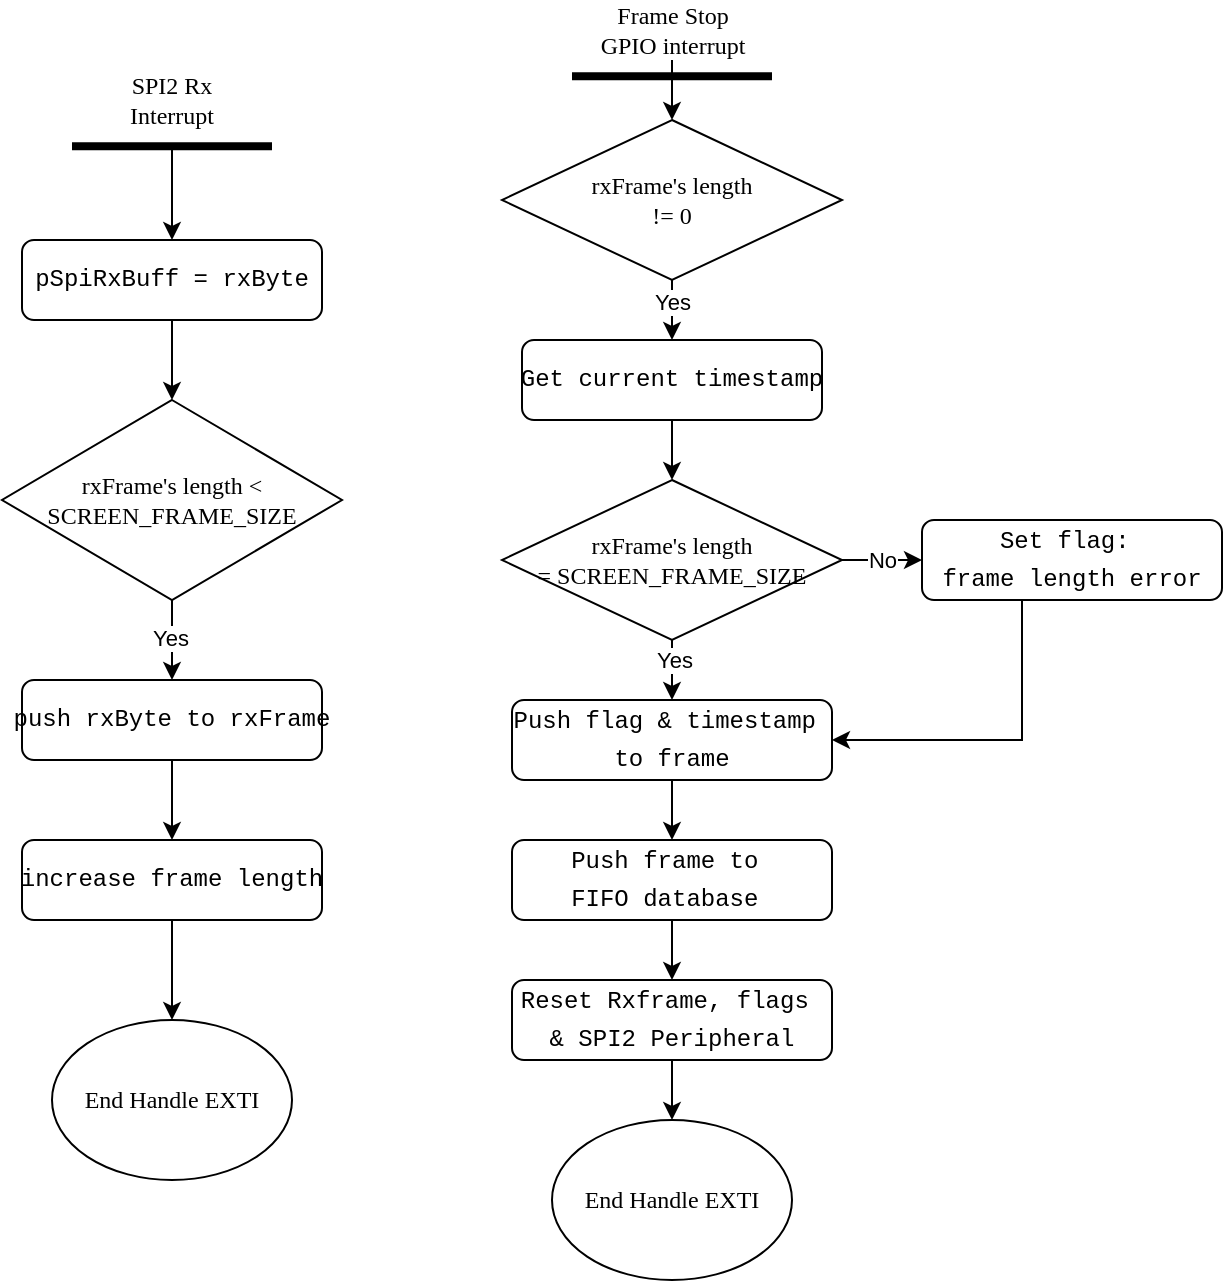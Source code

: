 <mxfile version="27.0.9" pages="5">
  <diagram name="Device: Receive screen frame" id="w2cHwNnD3bih5UVAmme9">
    <mxGraphModel dx="1042" dy="626" grid="1" gridSize="10" guides="1" tooltips="1" connect="1" arrows="1" fold="1" page="1" pageScale="1" pageWidth="850" pageHeight="1100" math="0" shadow="0">
      <root>
        <mxCell id="0" />
        <mxCell id="1" parent="0" />
        <mxCell id="HMv1tHdLSHRj44BF1iUB-97" value="" style="edgeStyle=orthogonalEdgeStyle;rounded=0;orthogonalLoop=1;jettySize=auto;html=1;" edge="1" parent="1" source="HMv1tHdLSHRj44BF1iUB-90" target="HMv1tHdLSHRj44BF1iUB-91">
          <mxGeometry relative="1" as="geometry" />
        </mxCell>
        <mxCell id="HMv1tHdLSHRj44BF1iUB-90" value="" style="line;strokeWidth=4;html=1;perimeter=backbonePerimeter;points=[];outlineConnect=0;" vertex="1" parent="1">
          <mxGeometry x="95" y="110" width="100" height="6.25" as="geometry" />
        </mxCell>
        <mxCell id="HMv1tHdLSHRj44BF1iUB-98" value="" style="edgeStyle=orthogonalEdgeStyle;rounded=0;orthogonalLoop=1;jettySize=auto;html=1;" edge="1" parent="1" source="HMv1tHdLSHRj44BF1iUB-91" target="HMv1tHdLSHRj44BF1iUB-92">
          <mxGeometry relative="1" as="geometry" />
        </mxCell>
        <mxCell id="HMv1tHdLSHRj44BF1iUB-91" value="&lt;div style=&quot;font-family: Consolas, &amp;quot;Courier New&amp;quot;, monospace; line-height: 19px; white-space: pre;&quot;&gt;&lt;font&gt;pSpiRxBuff =&lt;/font&gt;&lt;span style=&quot;background-color: transparent; color: light-dark(rgb(0, 0, 0), rgb(255, 255, 255));&quot;&gt; rxByte&lt;/span&gt;&lt;/div&gt;" style="rounded=1;whiteSpace=wrap;html=1;fontColor=default;" vertex="1" parent="1">
          <mxGeometry x="70" y="160" width="150" height="40" as="geometry" />
        </mxCell>
        <mxCell id="HMv1tHdLSHRj44BF1iUB-100" value="" style="edgeStyle=orthogonalEdgeStyle;rounded=0;orthogonalLoop=1;jettySize=auto;html=1;" edge="1" parent="1" source="HMv1tHdLSHRj44BF1iUB-92" target="HMv1tHdLSHRj44BF1iUB-93">
          <mxGeometry relative="1" as="geometry" />
        </mxCell>
        <mxCell id="HMv1tHdLSHRj44BF1iUB-102" value="Yes" style="edgeLabel;html=1;align=center;verticalAlign=middle;resizable=0;points=[];" vertex="1" connectable="0" parent="HMv1tHdLSHRj44BF1iUB-100">
          <mxGeometry x="-0.071" y="-1" relative="1" as="geometry">
            <mxPoint as="offset" />
          </mxGeometry>
        </mxCell>
        <mxCell id="HMv1tHdLSHRj44BF1iUB-92" value="&lt;font face=&quot;Consolas&quot;&gt;rxFrame&#39;s length &amp;lt; SCREEN_FRAME_SIZE&lt;/font&gt;" style="rhombus;whiteSpace=wrap;html=1;" vertex="1" parent="1">
          <mxGeometry x="60" y="240" width="170" height="100" as="geometry" />
        </mxCell>
        <mxCell id="HMv1tHdLSHRj44BF1iUB-101" value="" style="edgeStyle=orthogonalEdgeStyle;rounded=0;orthogonalLoop=1;jettySize=auto;html=1;" edge="1" parent="1" source="HMv1tHdLSHRj44BF1iUB-93" target="HMv1tHdLSHRj44BF1iUB-96">
          <mxGeometry relative="1" as="geometry" />
        </mxCell>
        <mxCell id="HMv1tHdLSHRj44BF1iUB-93" value="&lt;div style=&quot;font-family: Consolas, &amp;quot;Courier New&amp;quot;, monospace; line-height: 19px; white-space: pre;&quot;&gt;push rxByte to rxFrame&lt;/div&gt;" style="rounded=1;whiteSpace=wrap;html=1;fontColor=default;" vertex="1" parent="1">
          <mxGeometry x="70" y="380" width="150" height="40" as="geometry" />
        </mxCell>
        <mxCell id="vBspPIH85v-HfNVVm0t7-2" value="" style="edgeStyle=orthogonalEdgeStyle;rounded=0;orthogonalLoop=1;jettySize=auto;html=1;" edge="1" parent="1" source="HMv1tHdLSHRj44BF1iUB-96" target="vBspPIH85v-HfNVVm0t7-1">
          <mxGeometry relative="1" as="geometry" />
        </mxCell>
        <mxCell id="HMv1tHdLSHRj44BF1iUB-96" value="&lt;div style=&quot;font-family: Consolas, &amp;quot;Courier New&amp;quot;, monospace; line-height: 19px; white-space: pre;&quot;&gt;increase frame length&lt;/div&gt;" style="rounded=1;whiteSpace=wrap;html=1;fontColor=default;" vertex="1" parent="1">
          <mxGeometry x="70" y="460" width="150" height="40" as="geometry" />
        </mxCell>
        <mxCell id="HMv1tHdLSHRj44BF1iUB-106" value="SPI2 Rx Interrupt" style="text;html=1;align=center;verticalAlign=middle;whiteSpace=wrap;rounded=0;fontFamily=Consolas;" vertex="1" parent="1">
          <mxGeometry x="115" y="75" width="60" height="30" as="geometry" />
        </mxCell>
        <mxCell id="HMv1tHdLSHRj44BF1iUB-108" value="" style="line;strokeWidth=4;html=1;perimeter=backbonePerimeter;points=[];outlineConnect=0;" vertex="1" parent="1">
          <mxGeometry x="345" y="75" width="100" height="6.25" as="geometry" />
        </mxCell>
        <mxCell id="HMv1tHdLSHRj44BF1iUB-126" value="" style="edgeStyle=orthogonalEdgeStyle;rounded=0;orthogonalLoop=1;jettySize=auto;html=1;" edge="1" parent="1" source="HMv1tHdLSHRj44BF1iUB-117" target="HMv1tHdLSHRj44BF1iUB-118">
          <mxGeometry relative="1" as="geometry" />
        </mxCell>
        <mxCell id="HMv1tHdLSHRj44BF1iUB-117" value="Frame Stop&lt;br&gt;&lt;div&gt;GPIO interrupt&lt;/div&gt;" style="text;html=1;align=center;verticalAlign=middle;whiteSpace=wrap;rounded=0;fontFamily=Consolas;" vertex="1" parent="1">
          <mxGeometry x="337.5" y="40" width="115" height="30" as="geometry" />
        </mxCell>
        <mxCell id="HMv1tHdLSHRj44BF1iUB-127" value="" style="edgeStyle=orthogonalEdgeStyle;rounded=0;orthogonalLoop=1;jettySize=auto;html=1;" edge="1" parent="1" source="HMv1tHdLSHRj44BF1iUB-118" target="HMv1tHdLSHRj44BF1iUB-121">
          <mxGeometry relative="1" as="geometry" />
        </mxCell>
        <mxCell id="HMv1tHdLSHRj44BF1iUB-132" value="Yes" style="edgeLabel;html=1;align=center;verticalAlign=middle;resizable=0;points=[];" vertex="1" connectable="0" parent="HMv1tHdLSHRj44BF1iUB-127">
          <mxGeometry x="0.244" relative="1" as="geometry">
            <mxPoint as="offset" />
          </mxGeometry>
        </mxCell>
        <mxCell id="HMv1tHdLSHRj44BF1iUB-118" value="&lt;font face=&quot;Consolas&quot;&gt;rxFrame&#39;s length&lt;/font&gt;&lt;div&gt;&lt;font face=&quot;Consolas&quot;&gt;!= 0&lt;/font&gt;&lt;/div&gt;" style="rhombus;whiteSpace=wrap;html=1;" vertex="1" parent="1">
          <mxGeometry x="310" y="100" width="170" height="80" as="geometry" />
        </mxCell>
        <mxCell id="HMv1tHdLSHRj44BF1iUB-128" value="" style="edgeStyle=orthogonalEdgeStyle;rounded=0;orthogonalLoop=1;jettySize=auto;html=1;" edge="1" parent="1" source="HMv1tHdLSHRj44BF1iUB-121" target="HMv1tHdLSHRj44BF1iUB-123">
          <mxGeometry relative="1" as="geometry" />
        </mxCell>
        <mxCell id="HMv1tHdLSHRj44BF1iUB-121" value="&lt;div style=&quot;font-family: Consolas, &amp;quot;Courier New&amp;quot;, monospace; line-height: 19px; white-space: pre;&quot;&gt;Get current timestamp&lt;/div&gt;" style="rounded=1;whiteSpace=wrap;html=1;fontColor=default;" vertex="1" parent="1">
          <mxGeometry x="320" y="210" width="150" height="40" as="geometry" />
        </mxCell>
        <mxCell id="HMv1tHdLSHRj44BF1iUB-135" value="" style="edgeStyle=orthogonalEdgeStyle;rounded=0;orthogonalLoop=1;jettySize=auto;html=1;" edge="1" parent="1" source="HMv1tHdLSHRj44BF1iUB-122" target="HMv1tHdLSHRj44BF1iUB-125">
          <mxGeometry relative="1" as="geometry" />
        </mxCell>
        <mxCell id="HMv1tHdLSHRj44BF1iUB-122" value="&lt;div style=&quot;font-family: Consolas, &amp;quot;Courier New&amp;quot;, monospace; line-height: 19px; white-space: pre;&quot;&gt;Push flag &amp;amp; timestamp &lt;/div&gt;&lt;div style=&quot;font-family: Consolas, &amp;quot;Courier New&amp;quot;, monospace; line-height: 19px; white-space: pre;&quot;&gt;to frame&lt;/div&gt;" style="rounded=1;whiteSpace=wrap;html=1;fontColor=default;" vertex="1" parent="1">
          <mxGeometry x="315" y="390" width="160" height="40" as="geometry" />
        </mxCell>
        <mxCell id="HMv1tHdLSHRj44BF1iUB-129" value="" style="edgeStyle=orthogonalEdgeStyle;rounded=0;orthogonalLoop=1;jettySize=auto;html=1;" edge="1" parent="1" source="HMv1tHdLSHRj44BF1iUB-123" target="HMv1tHdLSHRj44BF1iUB-124">
          <mxGeometry relative="1" as="geometry" />
        </mxCell>
        <mxCell id="HMv1tHdLSHRj44BF1iUB-134" value="No" style="edgeLabel;html=1;align=center;verticalAlign=middle;resizable=0;points=[];" vertex="1" connectable="0" parent="HMv1tHdLSHRj44BF1iUB-129">
          <mxGeometry x="0.295" y="-1" relative="1" as="geometry">
            <mxPoint x="-6" y="-1" as="offset" />
          </mxGeometry>
        </mxCell>
        <mxCell id="HMv1tHdLSHRj44BF1iUB-131" value="" style="edgeStyle=orthogonalEdgeStyle;rounded=0;orthogonalLoop=1;jettySize=auto;html=1;" edge="1" parent="1" source="HMv1tHdLSHRj44BF1iUB-123" target="HMv1tHdLSHRj44BF1iUB-122">
          <mxGeometry relative="1" as="geometry" />
        </mxCell>
        <mxCell id="HMv1tHdLSHRj44BF1iUB-133" value="Yes" style="edgeLabel;html=1;align=center;verticalAlign=middle;resizable=0;points=[];" vertex="1" connectable="0" parent="HMv1tHdLSHRj44BF1iUB-131">
          <mxGeometry x="-0.6" y="1" relative="1" as="geometry">
            <mxPoint as="offset" />
          </mxGeometry>
        </mxCell>
        <mxCell id="HMv1tHdLSHRj44BF1iUB-123" value="&lt;font face=&quot;Consolas&quot;&gt;rxFrame&#39;s length&lt;/font&gt;&lt;div&gt;&lt;font face=&quot;Consolas&quot;&gt;= SCREEN_FRAME_SIZE&lt;/font&gt;&lt;/div&gt;" style="rhombus;whiteSpace=wrap;html=1;" vertex="1" parent="1">
          <mxGeometry x="310" y="280" width="170" height="80" as="geometry" />
        </mxCell>
        <mxCell id="HMv1tHdLSHRj44BF1iUB-130" style="edgeStyle=orthogonalEdgeStyle;rounded=0;orthogonalLoop=1;jettySize=auto;html=1;" edge="1" parent="1" source="HMv1tHdLSHRj44BF1iUB-124" target="HMv1tHdLSHRj44BF1iUB-122">
          <mxGeometry relative="1" as="geometry">
            <Array as="points">
              <mxPoint x="570" y="410" />
            </Array>
          </mxGeometry>
        </mxCell>
        <mxCell id="HMv1tHdLSHRj44BF1iUB-124" value="&lt;div style=&quot;font-family: Consolas, &amp;quot;Courier New&amp;quot;, monospace; line-height: 19px; white-space: pre;&quot;&gt;Set flag: &lt;/div&gt;&lt;div style=&quot;font-family: Consolas, &amp;quot;Courier New&amp;quot;, monospace; line-height: 19px; white-space: pre;&quot;&gt;frame length error&lt;/div&gt;" style="rounded=1;whiteSpace=wrap;html=1;fontColor=default;" vertex="1" parent="1">
          <mxGeometry x="520" y="300" width="150" height="40" as="geometry" />
        </mxCell>
        <mxCell id="HMv1tHdLSHRj44BF1iUB-137" value="" style="edgeStyle=orthogonalEdgeStyle;rounded=0;orthogonalLoop=1;jettySize=auto;html=1;" edge="1" parent="1" source="HMv1tHdLSHRj44BF1iUB-125" target="HMv1tHdLSHRj44BF1iUB-136">
          <mxGeometry relative="1" as="geometry" />
        </mxCell>
        <mxCell id="HMv1tHdLSHRj44BF1iUB-125" value="&lt;div style=&quot;font-family: Consolas, &amp;quot;Courier New&amp;quot;, monospace; line-height: 19px; white-space: pre;&quot;&gt;Push frame to &lt;/div&gt;&lt;div style=&quot;font-family: Consolas, &amp;quot;Courier New&amp;quot;, monospace; line-height: 19px; white-space: pre;&quot;&gt;FIFO database &lt;/div&gt;" style="rounded=1;whiteSpace=wrap;html=1;fontColor=default;" vertex="1" parent="1">
          <mxGeometry x="315" y="460" width="160" height="40" as="geometry" />
        </mxCell>
        <mxCell id="vBspPIH85v-HfNVVm0t7-4" value="" style="edgeStyle=orthogonalEdgeStyle;rounded=0;orthogonalLoop=1;jettySize=auto;html=1;" edge="1" parent="1" source="HMv1tHdLSHRj44BF1iUB-136" target="vBspPIH85v-HfNVVm0t7-3">
          <mxGeometry relative="1" as="geometry" />
        </mxCell>
        <mxCell id="HMv1tHdLSHRj44BF1iUB-136" value="&lt;div style=&quot;font-family: Consolas, &amp;quot;Courier New&amp;quot;, monospace; line-height: 19px; white-space: pre;&quot;&gt;Reset Rxframe, flags &lt;/div&gt;&lt;div style=&quot;font-family: Consolas, &amp;quot;Courier New&amp;quot;, monospace; line-height: 19px; white-space: pre;&quot;&gt;&amp;amp; SPI2 &lt;span style=&quot;background-color: transparent; color: light-dark(rgb(0, 0, 0), rgb(255, 255, 255));&quot;&gt;Peripheral&lt;/span&gt;&lt;/div&gt;" style="rounded=1;whiteSpace=wrap;html=1;fontColor=default;" vertex="1" parent="1">
          <mxGeometry x="315" y="530" width="160" height="40" as="geometry" />
        </mxCell>
        <mxCell id="vBspPIH85v-HfNVVm0t7-1" value="&lt;font face=&quot;Consolas&quot;&gt;End Handle EXTI&lt;/font&gt;" style="ellipse;whiteSpace=wrap;html=1;" vertex="1" parent="1">
          <mxGeometry x="85" y="550" width="120" height="80" as="geometry" />
        </mxCell>
        <mxCell id="vBspPIH85v-HfNVVm0t7-3" value="&lt;font face=&quot;Consolas&quot;&gt;End Handle EXTI&lt;/font&gt;" style="ellipse;whiteSpace=wrap;html=1;" vertex="1" parent="1">
          <mxGeometry x="335" y="600" width="120" height="80" as="geometry" />
        </mxCell>
      </root>
    </mxGraphModel>
  </diagram>
  <diagram id="wiMxj0FTUYwyfX9EapQq" name="Device: handle DS req">
    <mxGraphModel dx="1303" dy="783" grid="1" gridSize="10" guides="1" tooltips="1" connect="1" arrows="1" fold="1" page="1" pageScale="1" pageWidth="827" pageHeight="1169" math="0" shadow="0">
      <root>
        <mxCell id="0" />
        <mxCell id="1" parent="0" />
        <mxCell id="TeEr4YCX79mVJ_CnGmhL-1" value="" style="edgeStyle=orthogonalEdgeStyle;rounded=0;orthogonalLoop=1;jettySize=auto;html=1;" edge="1" parent="1" source="TeEr4YCX79mVJ_CnGmhL-2" target="TeEr4YCX79mVJ_CnGmhL-4">
          <mxGeometry relative="1" as="geometry" />
        </mxCell>
        <mxCell id="TeEr4YCX79mVJ_CnGmhL-2" value="" style="line;strokeWidth=4;html=1;perimeter=backbonePerimeter;points=[];outlineConnect=0;" vertex="1" parent="1">
          <mxGeometry x="165" y="80" width="100" height="6.25" as="geometry" />
        </mxCell>
        <mxCell id="TeEr4YCX79mVJ_CnGmhL-3" value="" style="edgeStyle=orthogonalEdgeStyle;rounded=0;orthogonalLoop=1;jettySize=auto;html=1;" edge="1" parent="1" source="TeEr4YCX79mVJ_CnGmhL-4" target="TeEr4YCX79mVJ_CnGmhL-7">
          <mxGeometry relative="1" as="geometry" />
        </mxCell>
        <mxCell id="TeEr4YCX79mVJ_CnGmhL-4" value="&lt;div style=&quot;line-height: 100%;&quot;&gt;&lt;div&gt;&lt;font face=&quot;Consolas, Courier New, monospace&quot;&gt;&lt;span style=&quot;white-space: pre;&quot;&gt;Parse bytes to&lt;/span&gt;&lt;/font&gt;&lt;/div&gt;&lt;div&gt;&lt;font face=&quot;Consolas, Courier New, monospace&quot;&gt;&lt;span style=&quot;white-space: pre;&quot;&gt;rx_packet object&lt;/span&gt;&lt;/font&gt;&lt;/div&gt;&lt;/div&gt;" style="rounded=1;whiteSpace=wrap;html=1;fontColor=default;" vertex="1" parent="1">
          <mxGeometry x="140" y="130" width="150" height="40" as="geometry" />
        </mxCell>
        <mxCell id="TeEr4YCX79mVJ_CnGmhL-5" value="" style="edgeStyle=orthogonalEdgeStyle;rounded=0;orthogonalLoop=1;jettySize=auto;html=1;" edge="1" parent="1" source="TeEr4YCX79mVJ_CnGmhL-7" target="TeEr4YCX79mVJ_CnGmhL-9">
          <mxGeometry relative="1" as="geometry" />
        </mxCell>
        <mxCell id="TeEr4YCX79mVJ_CnGmhL-6" value="Yes" style="edgeLabel;html=1;align=center;verticalAlign=middle;resizable=0;points=[];" vertex="1" connectable="0" parent="TeEr4YCX79mVJ_CnGmhL-5">
          <mxGeometry x="-0.071" y="-1" relative="1" as="geometry">
            <mxPoint as="offset" />
          </mxGeometry>
        </mxCell>
        <mxCell id="UahjtUkI3qf9Dr_dcR3Z-2" value="" style="edgeStyle=orthogonalEdgeStyle;rounded=0;orthogonalLoop=1;jettySize=auto;html=1;" edge="1" parent="1" source="TeEr4YCX79mVJ_CnGmhL-7" target="UahjtUkI3qf9Dr_dcR3Z-1">
          <mxGeometry relative="1" as="geometry" />
        </mxCell>
        <mxCell id="UahjtUkI3qf9Dr_dcR3Z-3" value="No" style="edgeLabel;html=1;align=center;verticalAlign=middle;resizable=0;points=[];" vertex="1" connectable="0" parent="UahjtUkI3qf9Dr_dcR3Z-2">
          <mxGeometry x="0.158" y="1" relative="1" as="geometry">
            <mxPoint as="offset" />
          </mxGeometry>
        </mxCell>
        <mxCell id="TeEr4YCX79mVJ_CnGmhL-7" value="&lt;font face=&quot;Consolas&quot;&gt;Parse successfully ?&lt;/font&gt;" style="rhombus;whiteSpace=wrap;html=1;" vertex="1" parent="1">
          <mxGeometry x="130" y="210" width="170" height="100" as="geometry" />
        </mxCell>
        <mxCell id="cD4JWn3fqIxxuiMimtPy-6" value="" style="edgeStyle=orthogonalEdgeStyle;rounded=0;orthogonalLoop=1;jettySize=auto;html=1;" edge="1" parent="1" source="TeEr4YCX79mVJ_CnGmhL-9" target="cD4JWn3fqIxxuiMimtPy-1">
          <mxGeometry relative="1" as="geometry" />
        </mxCell>
        <mxCell id="TeEr4YCX79mVJ_CnGmhL-9" value="&lt;div style=&quot;font-family: Consolas, &amp;quot;Courier New&amp;quot;, monospace; line-height: 19px; white-space: pre;&quot;&gt;Switch-case: CMD type&lt;/div&gt;" style="rounded=1;whiteSpace=wrap;html=1;fontColor=default;" vertex="1" parent="1">
          <mxGeometry x="140" y="350" width="150" height="40" as="geometry" />
        </mxCell>
        <mxCell id="TeEr4YCX79mVJ_CnGmhL-12" value="SPI1 Rx&lt;div&gt;Interrupt&lt;/div&gt;" style="text;html=1;align=center;verticalAlign=middle;whiteSpace=wrap;rounded=0;fontFamily=Consolas;" vertex="1" parent="1">
          <mxGeometry x="185" y="40" width="60" height="30" as="geometry" />
        </mxCell>
        <mxCell id="TeEr4YCX79mVJ_CnGmhL-13" value="&lt;font face=&quot;Consolas&quot;&gt;End Handle EXTI&lt;/font&gt;" style="ellipse;whiteSpace=wrap;html=1;" vertex="1" parent="1">
          <mxGeometry x="155" y="980" width="120" height="80" as="geometry" />
        </mxCell>
        <mxCell id="UahjtUkI3qf9Dr_dcR3Z-1" value="&lt;div style=&quot;font-family: Consolas, &amp;quot;Courier New&amp;quot;, monospace; line-height: 19px; white-space: pre;&quot;&gt;Close connection&lt;/div&gt;" style="rounded=1;whiteSpace=wrap;html=1;fontColor=default;" vertex="1" parent="1">
          <mxGeometry x="600" y="245" width="150" height="30" as="geometry" />
        </mxCell>
        <mxCell id="cD4JWn3fqIxxuiMimtPy-7" value="" style="edgeStyle=orthogonalEdgeStyle;rounded=0;orthogonalLoop=1;jettySize=auto;html=1;" edge="1" parent="1" source="cD4JWn3fqIxxuiMimtPy-1" target="cD4JWn3fqIxxuiMimtPy-2">
          <mxGeometry relative="1" as="geometry" />
        </mxCell>
        <mxCell id="cD4JWn3fqIxxuiMimtPy-28" value="No" style="edgeLabel;html=1;align=center;verticalAlign=middle;resizable=0;points=[];" vertex="1" connectable="0" parent="cD4JWn3fqIxxuiMimtPy-7">
          <mxGeometry x="0.309" y="-1" relative="1" as="geometry">
            <mxPoint as="offset" />
          </mxGeometry>
        </mxCell>
        <mxCell id="cD4JWn3fqIxxuiMimtPy-33" value="" style="edgeStyle=orthogonalEdgeStyle;rounded=0;orthogonalLoop=1;jettySize=auto;html=1;" edge="1" parent="1" source="cD4JWn3fqIxxuiMimtPy-1" target="cD4JWn3fqIxxuiMimtPy-16">
          <mxGeometry relative="1" as="geometry" />
        </mxCell>
        <mxCell id="cD4JWn3fqIxxuiMimtPy-52" value="Yes" style="edgeLabel;html=1;align=center;verticalAlign=middle;resizable=0;points=[];" vertex="1" connectable="0" parent="cD4JWn3fqIxxuiMimtPy-33">
          <mxGeometry x="-0.128" relative="1" as="geometry">
            <mxPoint as="offset" />
          </mxGeometry>
        </mxCell>
        <mxCell id="cD4JWn3fqIxxuiMimtPy-1" value="&lt;font face=&quot;Consolas&quot;&gt;CMD = Time Sync Req&lt;/font&gt;" style="rhombus;whiteSpace=wrap;html=1;" vertex="1" parent="1">
          <mxGeometry x="130" y="420" width="170" height="80" as="geometry" />
        </mxCell>
        <mxCell id="cD4JWn3fqIxxuiMimtPy-8" value="" style="edgeStyle=orthogonalEdgeStyle;rounded=0;orthogonalLoop=1;jettySize=auto;html=1;" edge="1" parent="1" source="cD4JWn3fqIxxuiMimtPy-2" target="cD4JWn3fqIxxuiMimtPy-3">
          <mxGeometry relative="1" as="geometry" />
        </mxCell>
        <mxCell id="cD4JWn3fqIxxuiMimtPy-29" value="No" style="edgeLabel;html=1;align=center;verticalAlign=middle;resizable=0;points=[];" vertex="1" connectable="0" parent="cD4JWn3fqIxxuiMimtPy-8">
          <mxGeometry x="0.256" y="-1" relative="1" as="geometry">
            <mxPoint as="offset" />
          </mxGeometry>
        </mxCell>
        <mxCell id="cD4JWn3fqIxxuiMimtPy-35" value="" style="edgeStyle=orthogonalEdgeStyle;rounded=0;orthogonalLoop=1;jettySize=auto;html=1;" edge="1" parent="1" source="cD4JWn3fqIxxuiMimtPy-2" target="cD4JWn3fqIxxuiMimtPy-18">
          <mxGeometry relative="1" as="geometry" />
        </mxCell>
        <mxCell id="cD4JWn3fqIxxuiMimtPy-53" value="Yes" style="edgeLabel;html=1;align=center;verticalAlign=middle;resizable=0;points=[];" vertex="1" connectable="0" parent="cD4JWn3fqIxxuiMimtPy-35">
          <mxGeometry x="-0.109" y="1" relative="1" as="geometry">
            <mxPoint as="offset" />
          </mxGeometry>
        </mxCell>
        <mxCell id="cD4JWn3fqIxxuiMimtPy-2" value="&lt;font face=&quot;Consolas&quot;&gt;CMD = Set Relay Req&lt;/font&gt;" style="rhombus;whiteSpace=wrap;html=1;" vertex="1" parent="1">
          <mxGeometry x="130" y="530" width="170" height="80" as="geometry" />
        </mxCell>
        <mxCell id="cD4JWn3fqIxxuiMimtPy-9" value="" style="edgeStyle=orthogonalEdgeStyle;rounded=0;orthogonalLoop=1;jettySize=auto;html=1;" edge="1" parent="1" source="cD4JWn3fqIxxuiMimtPy-3" target="cD4JWn3fqIxxuiMimtPy-5">
          <mxGeometry relative="1" as="geometry" />
        </mxCell>
        <mxCell id="cD4JWn3fqIxxuiMimtPy-30" value="No" style="edgeLabel;html=1;align=center;verticalAlign=middle;resizable=0;points=[];" vertex="1" connectable="0" parent="cD4JWn3fqIxxuiMimtPy-9">
          <mxGeometry x="0.229" relative="1" as="geometry">
            <mxPoint as="offset" />
          </mxGeometry>
        </mxCell>
        <mxCell id="cD4JWn3fqIxxuiMimtPy-37" value="" style="edgeStyle=orthogonalEdgeStyle;rounded=0;orthogonalLoop=1;jettySize=auto;html=1;" edge="1" parent="1" source="cD4JWn3fqIxxuiMimtPy-3" target="cD4JWn3fqIxxuiMimtPy-22">
          <mxGeometry relative="1" as="geometry" />
        </mxCell>
        <mxCell id="cD4JWn3fqIxxuiMimtPy-54" value="Yes" style="edgeLabel;html=1;align=center;verticalAlign=middle;resizable=0;points=[];" vertex="1" connectable="0" parent="cD4JWn3fqIxxuiMimtPy-37">
          <mxGeometry x="-0.128" y="-2" relative="1" as="geometry">
            <mxPoint as="offset" />
          </mxGeometry>
        </mxCell>
        <mxCell id="cD4JWn3fqIxxuiMimtPy-3" value="&lt;font face=&quot;Consolas&quot;&gt;CMD = Start OTA Req&lt;/font&gt;" style="rhombus;whiteSpace=wrap;html=1;" vertex="1" parent="1">
          <mxGeometry x="130" y="640" width="170" height="80" as="geometry" />
        </mxCell>
        <mxCell id="cD4JWn3fqIxxuiMimtPy-13" value="" style="edgeStyle=orthogonalEdgeStyle;rounded=0;orthogonalLoop=1;jettySize=auto;html=1;" edge="1" parent="1" source="cD4JWn3fqIxxuiMimtPy-5" target="cD4JWn3fqIxxuiMimtPy-10">
          <mxGeometry relative="1" as="geometry" />
        </mxCell>
        <mxCell id="cD4JWn3fqIxxuiMimtPy-31" value="No" style="edgeLabel;html=1;align=center;verticalAlign=middle;resizable=0;points=[];" vertex="1" connectable="0" parent="cD4JWn3fqIxxuiMimtPy-13">
          <mxGeometry x="0.203" relative="1" as="geometry">
            <mxPoint as="offset" />
          </mxGeometry>
        </mxCell>
        <mxCell id="cD4JWn3fqIxxuiMimtPy-39" value="" style="edgeStyle=orthogonalEdgeStyle;rounded=0;orthogonalLoop=1;jettySize=auto;html=1;" edge="1" parent="1" source="cD4JWn3fqIxxuiMimtPy-5" target="cD4JWn3fqIxxuiMimtPy-23">
          <mxGeometry relative="1" as="geometry" />
        </mxCell>
        <mxCell id="cD4JWn3fqIxxuiMimtPy-55" value="Yes" style="edgeLabel;html=1;align=center;verticalAlign=middle;resizable=0;points=[];" vertex="1" connectable="0" parent="cD4JWn3fqIxxuiMimtPy-39">
          <mxGeometry x="-0.159" y="-1" relative="1" as="geometry">
            <mxPoint as="offset" />
          </mxGeometry>
        </mxCell>
        <mxCell id="cD4JWn3fqIxxuiMimtPy-5" value="&lt;font face=&quot;Consolas&quot;&gt;CMD = OTA Send file&lt;/font&gt;" style="rhombus;whiteSpace=wrap;html=1;" vertex="1" parent="1">
          <mxGeometry x="130" y="750" width="170" height="80" as="geometry" />
        </mxCell>
        <mxCell id="cD4JWn3fqIxxuiMimtPy-15" value="" style="edgeStyle=orthogonalEdgeStyle;rounded=0;orthogonalLoop=1;jettySize=auto;html=1;" edge="1" parent="1" source="cD4JWn3fqIxxuiMimtPy-10" target="TeEr4YCX79mVJ_CnGmhL-13">
          <mxGeometry relative="1" as="geometry" />
        </mxCell>
        <mxCell id="cD4JWn3fqIxxuiMimtPy-32" value="No" style="edgeLabel;html=1;align=center;verticalAlign=middle;resizable=0;points=[];" vertex="1" connectable="0" parent="cD4JWn3fqIxxuiMimtPy-15">
          <mxGeometry x="0.363" y="1" relative="1" as="geometry">
            <mxPoint as="offset" />
          </mxGeometry>
        </mxCell>
        <mxCell id="cD4JWn3fqIxxuiMimtPy-41" value="" style="edgeStyle=orthogonalEdgeStyle;rounded=0;orthogonalLoop=1;jettySize=auto;html=1;" edge="1" parent="1" source="cD4JWn3fqIxxuiMimtPy-10" target="cD4JWn3fqIxxuiMimtPy-25">
          <mxGeometry relative="1" as="geometry" />
        </mxCell>
        <mxCell id="cD4JWn3fqIxxuiMimtPy-56" value="Yes" style="edgeLabel;html=1;align=center;verticalAlign=middle;resizable=0;points=[];" vertex="1" connectable="0" parent="cD4JWn3fqIxxuiMimtPy-41">
          <mxGeometry x="-0.162" y="2" relative="1" as="geometry">
            <mxPoint as="offset" />
          </mxGeometry>
        </mxCell>
        <mxCell id="cD4JWn3fqIxxuiMimtPy-10" value="&lt;font face=&quot;Consolas&quot;&gt;CMD = OTA Active firm&lt;/font&gt;" style="rhombus;whiteSpace=wrap;html=1;" vertex="1" parent="1">
          <mxGeometry x="130" y="860" width="170" height="80" as="geometry" />
        </mxCell>
        <mxCell id="cD4JWn3fqIxxuiMimtPy-34" style="edgeStyle=orthogonalEdgeStyle;rounded=0;orthogonalLoop=1;jettySize=auto;html=1;" edge="1" parent="1" source="cD4JWn3fqIxxuiMimtPy-16" target="cD4JWn3fqIxxuiMimtPy-20">
          <mxGeometry relative="1" as="geometry" />
        </mxCell>
        <mxCell id="cD4JWn3fqIxxuiMimtPy-36" value="" style="edgeStyle=orthogonalEdgeStyle;rounded=0;orthogonalLoop=1;jettySize=auto;html=1;" edge="1" parent="1" source="cD4JWn3fqIxxuiMimtPy-18" target="cD4JWn3fqIxxuiMimtPy-20">
          <mxGeometry relative="1" as="geometry" />
        </mxCell>
        <mxCell id="cD4JWn3fqIxxuiMimtPy-18" value="&lt;div style=&quot;font-family: Consolas, &amp;quot;Courier New&amp;quot;, monospace; line-height: 19px; white-space: pre;&quot;&gt;Set Relays GPIO output&lt;/div&gt;" style="rounded=1;whiteSpace=wrap;html=1;fontColor=default;" vertex="1" parent="1">
          <mxGeometry x="370" y="555" width="150" height="30" as="geometry" />
        </mxCell>
        <mxCell id="cD4JWn3fqIxxuiMimtPy-47" value="" style="edgeStyle=orthogonalEdgeStyle;rounded=0;orthogonalLoop=1;jettySize=auto;html=1;entryX=1;entryY=0.5;entryDx=0;entryDy=0;" edge="1" parent="1" source="UahjtUkI3qf9Dr_dcR3Z-1" target="TeEr4YCX79mVJ_CnGmhL-13">
          <mxGeometry relative="1" as="geometry">
            <mxPoint x="540" y="1060" as="targetPoint" />
            <Array as="points">
              <mxPoint x="810" y="260" />
              <mxPoint x="810" y="1020" />
            </Array>
          </mxGeometry>
        </mxCell>
        <mxCell id="cD4JWn3fqIxxuiMimtPy-63" style="edgeStyle=orthogonalEdgeStyle;rounded=0;orthogonalLoop=1;jettySize=auto;html=1;" edge="1" parent="1">
          <mxGeometry relative="1" as="geometry">
            <mxPoint x="810" y="570" as="targetPoint" />
            <mxPoint x="740" y="570" as="sourcePoint" />
          </mxGeometry>
        </mxCell>
        <mxCell id="cD4JWn3fqIxxuiMimtPy-20" value="&lt;div style=&quot;font-family: Consolas, &amp;quot;Courier New&amp;quot;, monospace; line-height: 19px; white-space: pre;&quot;&gt;Resp: relays&#39; states&lt;/div&gt;" style="rounded=1;whiteSpace=wrap;html=1;fontColor=default;" vertex="1" parent="1">
          <mxGeometry x="610" y="555" width="150" height="30" as="geometry" />
        </mxCell>
        <mxCell id="cD4JWn3fqIxxuiMimtPy-48" style="edgeStyle=orthogonalEdgeStyle;rounded=0;orthogonalLoop=1;jettySize=auto;html=1;" edge="1" parent="1" source="cD4JWn3fqIxxuiMimtPy-21">
          <mxGeometry relative="1" as="geometry">
            <mxPoint x="810" y="680" as="targetPoint" />
          </mxGeometry>
        </mxCell>
        <mxCell id="cD4JWn3fqIxxuiMimtPy-21" value="&lt;div style=&quot;font-family: Consolas, &amp;quot;Courier New&amp;quot;, monospace; line-height: 19px; white-space: pre;&quot;&gt;Resp: selected &lt;/div&gt;&lt;div style=&quot;font-family: Consolas, &amp;quot;Courier New&amp;quot;, monospace; line-height: 19px; white-space: pre;&quot;&gt;firm &lt;span style=&quot;background-color: transparent; color: light-dark(rgb(0, 0, 0), rgb(255, 255, 255));&quot;&gt;index&lt;/span&gt;&lt;/div&gt;" style="rounded=1;whiteSpace=wrap;html=1;fontColor=default;" vertex="1" parent="1">
          <mxGeometry x="620" y="660" width="130" height="40" as="geometry" />
        </mxCell>
        <mxCell id="cD4JWn3fqIxxuiMimtPy-38" value="" style="edgeStyle=orthogonalEdgeStyle;rounded=0;orthogonalLoop=1;jettySize=auto;html=1;" edge="1" parent="1" source="cD4JWn3fqIxxuiMimtPy-22" target="cD4JWn3fqIxxuiMimtPy-21">
          <mxGeometry relative="1" as="geometry" />
        </mxCell>
        <mxCell id="cD4JWn3fqIxxuiMimtPy-57" value="Yes" style="edgeLabel;html=1;align=center;verticalAlign=middle;resizable=0;points=[];" vertex="1" connectable="0" parent="cD4JWn3fqIxxuiMimtPy-38">
          <mxGeometry x="-0.309" y="2" relative="1" as="geometry">
            <mxPoint y="2" as="offset" />
          </mxGeometry>
        </mxCell>
        <mxCell id="cD4JWn3fqIxxuiMimtPy-59" style="edgeStyle=orthogonalEdgeStyle;rounded=0;orthogonalLoop=1;jettySize=auto;html=1;" edge="1" parent="1" source="cD4JWn3fqIxxuiMimtPy-22" target="cD4JWn3fqIxxuiMimtPy-58">
          <mxGeometry relative="1" as="geometry">
            <Array as="points">
              <mxPoint x="465" y="730" />
            </Array>
          </mxGeometry>
        </mxCell>
        <mxCell id="cD4JWn3fqIxxuiMimtPy-60" value="No" style="edgeLabel;html=1;align=center;verticalAlign=middle;resizable=0;points=[];" vertex="1" connectable="0" parent="cD4JWn3fqIxxuiMimtPy-59">
          <mxGeometry x="0.118" y="-1" relative="1" as="geometry">
            <mxPoint x="-49" y="-1" as="offset" />
          </mxGeometry>
        </mxCell>
        <mxCell id="cD4JWn3fqIxxuiMimtPy-22" value="&lt;span style=&quot;font-family: Consolas, &amp;quot;Courier New&amp;quot;, monospace; white-space: pre;&quot;&gt;new firm&#39;s size valid ?&lt;/span&gt;" style="rhombus;whiteSpace=wrap;html=1;" vertex="1" parent="1">
          <mxGeometry x="380" y="640" width="170" height="80" as="geometry" />
        </mxCell>
        <mxCell id="cD4JWn3fqIxxuiMimtPy-40" value="" style="edgeStyle=orthogonalEdgeStyle;rounded=0;orthogonalLoop=1;jettySize=auto;html=1;" edge="1" parent="1" source="cD4JWn3fqIxxuiMimtPy-23" target="cD4JWn3fqIxxuiMimtPy-24">
          <mxGeometry relative="1" as="geometry" />
        </mxCell>
        <mxCell id="cD4JWn3fqIxxuiMimtPy-49" style="edgeStyle=orthogonalEdgeStyle;rounded=0;orthogonalLoop=1;jettySize=auto;html=1;" edge="1" parent="1" source="cD4JWn3fqIxxuiMimtPy-24">
          <mxGeometry relative="1" as="geometry">
            <mxPoint x="810" y="790" as="targetPoint" />
          </mxGeometry>
        </mxCell>
        <mxCell id="cD4JWn3fqIxxuiMimtPy-24" value="&lt;div style=&quot;font-family: Consolas, &amp;quot;Courier New&amp;quot;, monospace; line-height: 19px; white-space: pre;&quot;&gt;Resp: write success&lt;/div&gt;&lt;div style=&quot;font-family: Consolas, &amp;quot;Courier New&amp;quot;, monospace; line-height: 19px; white-space: pre;&quot;&gt;of error ?&lt;/div&gt;" style="rounded=1;whiteSpace=wrap;html=1;fontColor=default;" vertex="1" parent="1">
          <mxGeometry x="620" y="770" width="130" height="40" as="geometry" />
        </mxCell>
        <mxCell id="cD4JWn3fqIxxuiMimtPy-42" value="" style="edgeStyle=orthogonalEdgeStyle;rounded=0;orthogonalLoop=1;jettySize=auto;html=1;" edge="1" parent="1" source="cD4JWn3fqIxxuiMimtPy-25" target="cD4JWn3fqIxxuiMimtPy-26">
          <mxGeometry relative="1" as="geometry" />
        </mxCell>
        <mxCell id="cD4JWn3fqIxxuiMimtPy-43" value="" style="edgeStyle=orthogonalEdgeStyle;rounded=0;orthogonalLoop=1;jettySize=auto;html=1;" edge="1" parent="1" source="cD4JWn3fqIxxuiMimtPy-26" target="cD4JWn3fqIxxuiMimtPy-27">
          <mxGeometry relative="1" as="geometry" />
        </mxCell>
        <mxCell id="cD4JWn3fqIxxuiMimtPy-26" value="&lt;div style=&quot;font-family: Consolas, &amp;quot;Courier New&amp;quot;, monospace; line-height: 19px; white-space: pre;&quot;&gt;Resp: success or error&lt;/div&gt;" style="rounded=1;whiteSpace=wrap;html=1;fontColor=default;" vertex="1" parent="1">
          <mxGeometry x="610" y="880" width="150" height="40" as="geometry" />
        </mxCell>
        <mxCell id="cD4JWn3fqIxxuiMimtPy-50" style="edgeStyle=orthogonalEdgeStyle;rounded=0;orthogonalLoop=1;jettySize=auto;html=1;" edge="1" parent="1" source="cD4JWn3fqIxxuiMimtPy-27">
          <mxGeometry relative="1" as="geometry">
            <mxPoint x="810" y="980" as="targetPoint" />
          </mxGeometry>
        </mxCell>
        <mxCell id="cD4JWn3fqIxxuiMimtPy-27" value="&lt;div style=&quot;font-family: Consolas, &amp;quot;Courier New&amp;quot;, monospace; line-height: 19px; white-space: pre;&quot;&gt;Reset device&lt;/div&gt;" style="rounded=1;whiteSpace=wrap;html=1;fontColor=default;" vertex="1" parent="1">
          <mxGeometry x="610" y="960" width="150" height="40" as="geometry" />
        </mxCell>
        <mxCell id="cD4JWn3fqIxxuiMimtPy-61" style="edgeStyle=orthogonalEdgeStyle;rounded=0;orthogonalLoop=1;jettySize=auto;html=1;" edge="1" parent="1" source="cD4JWn3fqIxxuiMimtPy-58">
          <mxGeometry relative="1" as="geometry">
            <mxPoint x="810" y="730" as="targetPoint" />
          </mxGeometry>
        </mxCell>
        <mxCell id="cD4JWn3fqIxxuiMimtPy-58" value="&lt;div style=&quot;font-family: Consolas, &amp;quot;Courier New&amp;quot;, monospace; line-height: 19px; white-space: pre;&quot;&gt;Resp: Error&lt;/div&gt;" style="rounded=1;whiteSpace=wrap;html=1;fontColor=default;" vertex="1" parent="1">
          <mxGeometry x="640" y="720" width="90" height="20" as="geometry" />
        </mxCell>
        <mxCell id="cD4JWn3fqIxxuiMimtPy-62" value="Device Driver" style="swimlane;horizontal=0;whiteSpace=wrap;html=1;strokeColor=#FF0000;" vertex="1" parent="1">
          <mxGeometry x="70" y="110" width="240" height="840" as="geometry" />
        </mxCell>
        <mxCell id="cD4JWn3fqIxxuiMimtPy-66" value="Internet" style="swimlane;whiteSpace=wrap;html=1;strokeColor=#FF0000;" vertex="1" parent="1">
          <mxGeometry x="590" y="180" width="182.5" height="770" as="geometry" />
        </mxCell>
        <mxCell id="cD4JWn3fqIxxuiMimtPy-16" value="&lt;div style=&quot;font-family: Consolas, &amp;quot;Courier New&amp;quot;, monospace; line-height: 19px; white-space: pre;&quot;&gt;Retrieve and save time&lt;/div&gt;" style="rounded=1;whiteSpace=wrap;html=1;fontColor=default;" vertex="1" parent="cD4JWn3fqIxxuiMimtPy-66">
          <mxGeometry x="20" y="265" width="150" height="30" as="geometry" />
        </mxCell>
        <mxCell id="cD4JWn3fqIxxuiMimtPy-67" value="OTA" style="swimlane;whiteSpace=wrap;html=1;strokeColor=#FF0000;" vertex="1" parent="1">
          <mxGeometry x="360" y="610" width="200" height="340" as="geometry" />
        </mxCell>
        <mxCell id="cD4JWn3fqIxxuiMimtPy-25" value="&lt;div style=&quot;font-family: Consolas, &amp;quot;Courier New&amp;quot;, monospace; line-height: 19px; white-space: pre;&quot;&gt;Set new firm address&lt;/div&gt;" style="rounded=1;whiteSpace=wrap;html=1;fontColor=default;" vertex="1" parent="cD4JWn3fqIxxuiMimtPy-67">
          <mxGeometry x="20" y="270" width="150" height="40" as="geometry" />
        </mxCell>
        <mxCell id="cD4JWn3fqIxxuiMimtPy-23" value="&lt;div style=&quot;font-family: Consolas, &amp;quot;Courier New&amp;quot;, monospace; line-height: 19px; white-space: pre;&quot;&gt;Write to Flash&lt;/div&gt;" style="rounded=1;whiteSpace=wrap;html=1;fontColor=default;" vertex="1" parent="cD4JWn3fqIxxuiMimtPy-67">
          <mxGeometry x="30" y="160" width="130" height="40" as="geometry" />
        </mxCell>
      </root>
    </mxGraphModel>
  </diagram>
  <diagram id="4dikDlG_G818oWUAAbEP" name="Device_Main loop">
    <mxGraphModel dx="868" dy="522" grid="1" gridSize="10" guides="1" tooltips="1" connect="1" arrows="1" fold="1" page="1" pageScale="1" pageWidth="850" pageHeight="1100" math="0" shadow="0">
      <root>
        <mxCell id="0" />
        <mxCell id="1" parent="0" />
        <mxCell id="nnznsFNKxB2ZMO9fYFd_-17" value="" style="edgeStyle=orthogonalEdgeStyle;rounded=0;orthogonalLoop=1;jettySize=auto;html=1;" edge="1" parent="1" source="t8VuJn1GNtmc8oPUv85t-4" target="nnznsFNKxB2ZMO9fYFd_-5">
          <mxGeometry relative="1" as="geometry" />
        </mxCell>
        <mxCell id="t8VuJn1GNtmc8oPUv85t-4" value="&lt;div style=&quot;font-family: Consolas, &amp;quot;Courier New&amp;quot;, monospace; line-height: 19px; white-space: pre;&quot;&gt;Init peripherals&lt;/div&gt;" style="rounded=1;whiteSpace=wrap;html=1;fontColor=default;" vertex="1" parent="1">
          <mxGeometry x="55" y="170" width="150" height="40" as="geometry" />
        </mxCell>
        <mxCell id="nnznsFNKxB2ZMO9fYFd_-16" value="" style="edgeStyle=orthogonalEdgeStyle;rounded=0;orthogonalLoop=1;jettySize=auto;html=1;" edge="1" parent="1" source="nnznsFNKxB2ZMO9fYFd_-1" target="t8VuJn1GNtmc8oPUv85t-4">
          <mxGeometry relative="1" as="geometry" />
        </mxCell>
        <mxCell id="nnznsFNKxB2ZMO9fYFd_-1" value="&lt;font face=&quot;Consolas&quot;&gt;Start&lt;/font&gt;" style="ellipse;whiteSpace=wrap;html=1;" vertex="1" parent="1">
          <mxGeometry x="100" y="80" width="60" height="60" as="geometry" />
        </mxCell>
        <mxCell id="nnznsFNKxB2ZMO9fYFd_-21" value="" style="edgeStyle=orthogonalEdgeStyle;rounded=0;orthogonalLoop=1;jettySize=auto;html=1;" edge="1" parent="1" source="nnznsFNKxB2ZMO9fYFd_-4" target="nnznsFNKxB2ZMO9fYFd_-9">
          <mxGeometry relative="1" as="geometry" />
        </mxCell>
        <mxCell id="nnznsFNKxB2ZMO9fYFd_-4" value="&lt;div style=&quot;font-family: Consolas, &amp;quot;Courier New&amp;quot;, monospace; line-height: 19px; white-space: pre;&quot;&gt;Start Super Loop&lt;/div&gt;" style="rounded=1;whiteSpace=wrap;html=1;fontColor=default;" vertex="1" parent="1">
          <mxGeometry x="55" y="500" width="150" height="40" as="geometry" />
        </mxCell>
        <mxCell id="nnznsFNKxB2ZMO9fYFd_-18" value="" style="edgeStyle=orthogonalEdgeStyle;rounded=0;orthogonalLoop=1;jettySize=auto;html=1;" edge="1" parent="1" source="nnznsFNKxB2ZMO9fYFd_-5" target="nnznsFNKxB2ZMO9fYFd_-6">
          <mxGeometry relative="1" as="geometry" />
        </mxCell>
        <mxCell id="nnznsFNKxB2ZMO9fYFd_-5" value="&lt;div style=&quot;font-family: Consolas, &amp;quot;Courier New&amp;quot;, monospace; line-height: 19px; white-space: pre;&quot;&gt;Init Device Driver&lt;/div&gt;" style="rounded=1;whiteSpace=wrap;html=1;fontColor=default;" vertex="1" parent="1">
          <mxGeometry x="55" y="240" width="150" height="40" as="geometry" />
        </mxCell>
        <mxCell id="nnznsFNKxB2ZMO9fYFd_-19" value="" style="edgeStyle=orthogonalEdgeStyle;rounded=0;orthogonalLoop=1;jettySize=auto;html=1;" edge="1" parent="1" source="nnznsFNKxB2ZMO9fYFd_-6" target="nnznsFNKxB2ZMO9fYFd_-7">
          <mxGeometry relative="1" as="geometry" />
        </mxCell>
        <mxCell id="nnznsFNKxB2ZMO9fYFd_-6" value="&lt;div style=&quot;font-family: Consolas, &amp;quot;Courier New&amp;quot;, monospace; line-height: 19px; white-space: pre;&quot;&gt;Init Internet:&lt;/div&gt;&lt;div style=&quot;text-align: left; font-family: Consolas, &amp;quot;Courier New&amp;quot;, monospace; line-height: 19px; white-space: pre;&quot;&gt;- Init Wiz Chip&lt;/div&gt;&lt;div style=&quot;text-align: left; font-family: Consolas, &amp;quot;Courier New&amp;quot;, monospace; line-height: 19px; white-space: pre;&quot;&gt;- Get MAC from Flash&lt;/div&gt;&lt;div style=&quot;text-align: left; font-family: Consolas, &amp;quot;Courier New&amp;quot;, monospace; line-height: 19px; white-space: pre;&quot;&gt;- Get IP via DHCP&lt;/div&gt;" style="rounded=1;whiteSpace=wrap;html=1;fontColor=default;" vertex="1" parent="1">
          <mxGeometry x="55" y="310" width="150" height="80" as="geometry" />
        </mxCell>
        <mxCell id="nnznsFNKxB2ZMO9fYFd_-20" value="" style="edgeStyle=orthogonalEdgeStyle;rounded=0;orthogonalLoop=1;jettySize=auto;html=1;" edge="1" parent="1" source="nnznsFNKxB2ZMO9fYFd_-7" target="nnznsFNKxB2ZMO9fYFd_-4">
          <mxGeometry relative="1" as="geometry" />
        </mxCell>
        <mxCell id="nnznsFNKxB2ZMO9fYFd_-7" value="&lt;div style=&quot;font-family: Consolas, &amp;quot;Courier New&amp;quot;, monospace; line-height: 19px; white-space: pre;&quot;&gt;Init Capture Driver&lt;/div&gt;" style="rounded=1;whiteSpace=wrap;html=1;fontColor=default;" vertex="1" parent="1">
          <mxGeometry x="55" y="420" width="150" height="40" as="geometry" />
        </mxCell>
        <mxCell id="nnznsFNKxB2ZMO9fYFd_-22" value="" style="edgeStyle=orthogonalEdgeStyle;rounded=0;orthogonalLoop=1;jettySize=auto;html=1;" edge="1" parent="1" source="nnznsFNKxB2ZMO9fYFd_-9" target="nnznsFNKxB2ZMO9fYFd_-10">
          <mxGeometry relative="1" as="geometry" />
        </mxCell>
        <mxCell id="nnznsFNKxB2ZMO9fYFd_-25" value="Yes" style="edgeLabel;html=1;align=center;verticalAlign=middle;resizable=0;points=[];" vertex="1" connectable="0" parent="nnznsFNKxB2ZMO9fYFd_-22">
          <mxGeometry x="-0.258" relative="1" as="geometry">
            <mxPoint as="offset" />
          </mxGeometry>
        </mxCell>
        <mxCell id="nnznsFNKxB2ZMO9fYFd_-23" value="" style="edgeStyle=orthogonalEdgeStyle;rounded=0;orthogonalLoop=1;jettySize=auto;html=1;" edge="1" parent="1" source="nnznsFNKxB2ZMO9fYFd_-9" target="nnznsFNKxB2ZMO9fYFd_-12">
          <mxGeometry relative="1" as="geometry" />
        </mxCell>
        <mxCell id="nnznsFNKxB2ZMO9fYFd_-24" value="No" style="edgeLabel;html=1;align=center;verticalAlign=middle;resizable=0;points=[];" vertex="1" connectable="0" parent="nnznsFNKxB2ZMO9fYFd_-23">
          <mxGeometry x="-0.037" relative="1" as="geometry">
            <mxPoint as="offset" />
          </mxGeometry>
        </mxCell>
        <mxCell id="nnznsFNKxB2ZMO9fYFd_-9" value="&lt;div&gt;&lt;font face=&quot;Consolas&quot;&gt;&lt;b&gt;Internet:&lt;/b&gt;&lt;/font&gt;&lt;/div&gt;&lt;font face=&quot;Consolas&quot;&gt;Connection&amp;nbsp;&lt;/font&gt;&lt;div&gt;&lt;font face=&quot;Consolas&quot;&gt;established ?&lt;/font&gt;&lt;/div&gt;" style="rhombus;whiteSpace=wrap;html=1;" vertex="1" parent="1">
          <mxGeometry x="45" y="580" width="170" height="100" as="geometry" />
        </mxCell>
        <mxCell id="nnznsFNKxB2ZMO9fYFd_-27" style="edgeStyle=orthogonalEdgeStyle;rounded=0;orthogonalLoop=1;jettySize=auto;html=1;" edge="1" parent="1" source="nnznsFNKxB2ZMO9fYFd_-10" target="nnznsFNKxB2ZMO9fYFd_-11">
          <mxGeometry relative="1" as="geometry" />
        </mxCell>
        <mxCell id="nnznsFNKxB2ZMO9fYFd_-10" value="&lt;div&gt;&lt;b&gt;Capture Driver:&lt;/b&gt;&lt;/div&gt;Pop screen frames&amp;nbsp;&lt;div&gt;from FIFO database&lt;/div&gt;" style="rounded=1;whiteSpace=wrap;html=1;fontColor=default;fontFamily=Consolas;" vertex="1" parent="1">
          <mxGeometry x="55" y="730" width="150" height="60" as="geometry" />
        </mxCell>
        <mxCell id="nnznsFNKxB2ZMO9fYFd_-29" style="edgeStyle=orthogonalEdgeStyle;rounded=0;orthogonalLoop=1;jettySize=auto;html=1;" edge="1" parent="1" source="nnznsFNKxB2ZMO9fYFd_-11">
          <mxGeometry relative="1" as="geometry">
            <mxPoint x="130" y="560" as="targetPoint" />
            <Array as="points">
              <mxPoint x="555" y="560" />
            </Array>
          </mxGeometry>
        </mxCell>
        <mxCell id="nnznsFNKxB2ZMO9fYFd_-11" value="&lt;div&gt;&lt;b&gt;Internet:&lt;/b&gt;&lt;/div&gt;Send to Device Service" style="rounded=1;whiteSpace=wrap;html=1;fontColor=default;fontFamily=Consolas;" vertex="1" parent="1">
          <mxGeometry x="480" y="600" width="150" height="60" as="geometry" />
        </mxCell>
        <mxCell id="nnznsFNKxB2ZMO9fYFd_-30" style="edgeStyle=orthogonalEdgeStyle;rounded=0;orthogonalLoop=1;jettySize=auto;html=1;" edge="1" parent="1" source="nnznsFNKxB2ZMO9fYFd_-12">
          <mxGeometry relative="1" as="geometry">
            <mxPoint x="350" y="560" as="targetPoint" />
          </mxGeometry>
        </mxCell>
        <mxCell id="nnznsFNKxB2ZMO9fYFd_-12" value="&lt;div&gt;&lt;b&gt;Internet:&lt;/b&gt;&lt;/div&gt;Try to connect or reconnect" style="rounded=1;whiteSpace=wrap;html=1;fontColor=default;fontFamily=Consolas;" vertex="1" parent="1">
          <mxGeometry x="275" y="600" width="150" height="60" as="geometry" />
        </mxCell>
        <mxCell id="nnznsFNKxB2ZMO9fYFd_-13" style="edgeStyle=orthogonalEdgeStyle;rounded=0;orthogonalLoop=1;jettySize=auto;html=1;exitX=0.5;exitY=1;exitDx=0;exitDy=0;" edge="1" parent="1" source="nnznsFNKxB2ZMO9fYFd_-12" target="nnznsFNKxB2ZMO9fYFd_-12">
          <mxGeometry relative="1" as="geometry" />
        </mxCell>
      </root>
    </mxGraphModel>
  </diagram>
  <diagram id="IzEqMowWK2KMuaCf9vZ0" name="Log Process">
    <mxGraphModel dx="1226" dy="736" grid="1" gridSize="10" guides="1" tooltips="1" connect="1" arrows="1" fold="1" page="1" pageScale="1" pageWidth="827" pageHeight="1169" math="0" shadow="0">
      <root>
        <mxCell id="0" />
        <mxCell id="1" parent="0" />
        <mxCell id="lJ0kz8b_mwEVws8T1uBd-21" value="" style="edgeStyle=orthogonalEdgeStyle;rounded=0;orthogonalLoop=1;jettySize=auto;html=1;" edge="1" parent="1" source="PqMKs8OYNVZukMxNy_Z--12" target="lJ0kz8b_mwEVws8T1uBd-2">
          <mxGeometry relative="1" as="geometry" />
        </mxCell>
        <mxCell id="PqMKs8OYNVZukMxNy_Z--12" value="&lt;font face=&quot;Consolas&quot;&gt;Start&lt;/font&gt;" style="ellipse;whiteSpace=wrap;html=1;" vertex="1" parent="1">
          <mxGeometry x="30" y="35" width="90" height="60" as="geometry" />
        </mxCell>
        <mxCell id="lJ0kz8b_mwEVws8T1uBd-29" value="" style="edgeStyle=orthogonalEdgeStyle;rounded=0;orthogonalLoop=1;jettySize=auto;html=1;" edge="1" parent="1" source="2DNGXevlpyCaC9xT8L0l-1" target="lJ0kz8b_mwEVws8T1uBd-8">
          <mxGeometry relative="1" as="geometry" />
        </mxCell>
        <mxCell id="lJ0kz8b_mwEVws8T1uBd-30" value="Yes" style="edgeLabel;html=1;align=center;verticalAlign=middle;resizable=0;points=[];" vertex="1" connectable="0" parent="lJ0kz8b_mwEVws8T1uBd-29">
          <mxGeometry x="0.307" relative="1" as="geometry">
            <mxPoint as="offset" />
          </mxGeometry>
        </mxCell>
        <mxCell id="lJ0kz8b_mwEVws8T1uBd-33" value="" style="edgeStyle=orthogonalEdgeStyle;rounded=0;orthogonalLoop=1;jettySize=auto;html=1;" edge="1" parent="1" source="2DNGXevlpyCaC9xT8L0l-1" target="lJ0kz8b_mwEVws8T1uBd-11">
          <mxGeometry relative="1" as="geometry" />
        </mxCell>
        <mxCell id="lJ0kz8b_mwEVws8T1uBd-34" value="No" style="edgeLabel;html=1;align=center;verticalAlign=middle;resizable=0;points=[];" vertex="1" connectable="0" parent="lJ0kz8b_mwEVws8T1uBd-33">
          <mxGeometry x="0.307" y="1" relative="1" as="geometry">
            <mxPoint x="-1" y="-4" as="offset" />
          </mxGeometry>
        </mxCell>
        <mxCell id="2DNGXevlpyCaC9xT8L0l-1" value="&lt;font face=&quot;Consolas&quot;&gt;Satisfy&amp;nbsp;&lt;/font&gt;&lt;div&gt;&lt;font face=&quot;Consolas&quot;&gt;off condition ?&lt;/font&gt;&lt;/div&gt;" style="rhombus;whiteSpace=wrap;html=1;" vertex="1" parent="1">
          <mxGeometry x="270" y="405" width="170" height="100" as="geometry" />
        </mxCell>
        <mxCell id="lJ0kz8b_mwEVws8T1uBd-23" value="" style="edgeStyle=orthogonalEdgeStyle;rounded=0;orthogonalLoop=1;jettySize=auto;html=1;" edge="1" parent="1" source="7HqOoYROAugBHcvoRIPR-1" target="lJ0kz8b_mwEVws8T1uBd-3">
          <mxGeometry relative="1" as="geometry">
            <mxPoint x="355" y="120" as="targetPoint" />
          </mxGeometry>
        </mxCell>
        <mxCell id="7HqOoYROAugBHcvoRIPR-1" value="&lt;div style=&quot;font-family: Consolas, &amp;quot;Courier New&amp;quot;, monospace; line-height: 19px; white-space: pre;&quot;&gt;Retrieve Device Type&lt;/div&gt;" style="rounded=1;whiteSpace=wrap;html=1;fontColor=default;" vertex="1" parent="1">
          <mxGeometry x="280" y="45" width="150" height="40" as="geometry" />
        </mxCell>
        <mxCell id="lJ0kz8b_mwEVws8T1uBd-22" value="" style="edgeStyle=orthogonalEdgeStyle;rounded=0;orthogonalLoop=1;jettySize=auto;html=1;" edge="1" parent="1" source="lJ0kz8b_mwEVws8T1uBd-2" target="7HqOoYROAugBHcvoRIPR-1">
          <mxGeometry relative="1" as="geometry">
            <Array as="points">
              <mxPoint x="260" y="70" />
              <mxPoint x="260" y="70" />
            </Array>
          </mxGeometry>
        </mxCell>
        <mxCell id="lJ0kz8b_mwEVws8T1uBd-2" value="&lt;font face=&quot;Consolas&quot;&gt;Receive frame&lt;/font&gt;&lt;div&gt;&lt;font face=&quot;Consolas&quot;&gt;from Device&lt;/font&gt;&lt;/div&gt;" style="shape=parallelogram;perimeter=parallelogramPerimeter;whiteSpace=wrap;html=1;fixedSize=1;" vertex="1" parent="1">
          <mxGeometry x="140" y="40" width="120" height="50" as="geometry" />
        </mxCell>
        <mxCell id="lJ0kz8b_mwEVws8T1uBd-24" value="" style="edgeStyle=orthogonalEdgeStyle;rounded=0;orthogonalLoop=1;jettySize=auto;html=1;" edge="1" parent="1" source="lJ0kz8b_mwEVws8T1uBd-3" target="lJ0kz8b_mwEVws8T1uBd-4">
          <mxGeometry relative="1" as="geometry" />
        </mxCell>
        <mxCell id="lJ0kz8b_mwEVws8T1uBd-3" value="&lt;div style=&quot;line-height: 100%;&quot;&gt;&lt;div style=&quot;font-family: Consolas, &amp;quot;Courier New&amp;quot;, monospace; white-space: pre;&quot;&gt;Choose Device Decoder&lt;/div&gt;&lt;div style=&quot;font-family: Consolas, &amp;quot;Courier New&amp;quot;, monospace; white-space: pre;&quot;&gt;(ZCheng decoder)&lt;/div&gt;&lt;/div&gt;" style="rounded=1;whiteSpace=wrap;html=1;fontColor=default;" vertex="1" parent="1">
          <mxGeometry x="280" y="100" width="150" height="40" as="geometry" />
        </mxCell>
        <mxCell id="lJ0kz8b_mwEVws8T1uBd-25" value="" style="edgeStyle=orthogonalEdgeStyle;rounded=0;orthogonalLoop=1;jettySize=auto;html=1;" edge="1" parent="1" source="lJ0kz8b_mwEVws8T1uBd-4" target="lJ0kz8b_mwEVws8T1uBd-5">
          <mxGeometry relative="1" as="geometry" />
        </mxCell>
        <mxCell id="lJ0kz8b_mwEVws8T1uBd-4" value="&lt;div style=&quot;line-height: 100%;&quot;&gt;&lt;div style=&quot;font-family: Consolas, &amp;quot;Courier New&amp;quot;, monospace; white-space: pre;&quot;&gt;Choose Device Decoder&lt;/div&gt;&lt;div style=&quot;font-family: Consolas, &amp;quot;Courier New&amp;quot;, monospace; white-space: pre;&quot;&gt;(ZCheng decoder)&lt;/div&gt;&lt;/div&gt;" style="rounded=1;whiteSpace=wrap;html=1;fontColor=default;" vertex="1" parent="1">
          <mxGeometry x="280" y="160" width="150" height="40" as="geometry" />
        </mxCell>
        <mxCell id="lJ0kz8b_mwEVws8T1uBd-26" value="" style="edgeStyle=orthogonalEdgeStyle;rounded=0;orthogonalLoop=1;jettySize=auto;html=1;" edge="1" parent="1" source="lJ0kz8b_mwEVws8T1uBd-5" target="lJ0kz8b_mwEVws8T1uBd-6">
          <mxGeometry relative="1" as="geometry">
            <Array as="points" />
          </mxGeometry>
        </mxCell>
        <mxCell id="lJ0kz8b_mwEVws8T1uBd-5" value="&lt;div style=&quot;line-height: 100%;&quot;&gt;&lt;div style=&quot;font-family: Consolas, &amp;quot;Courier New&amp;quot;, monospace; white-space: pre;&quot;&gt;Decode to &lt;/div&gt;&lt;div style=&quot;font-family: Consolas, &amp;quot;Courier New&amp;quot;, monospace; white-space: pre;&quot;&gt;Screen String&lt;/div&gt;&lt;/div&gt;" style="rounded=1;whiteSpace=wrap;html=1;fontColor=default;" vertex="1" parent="1">
          <mxGeometry x="280" y="225" width="150" height="40" as="geometry" />
        </mxCell>
        <mxCell id="lJ0kz8b_mwEVws8T1uBd-27" value="" style="edgeStyle=orthogonalEdgeStyle;rounded=0;orthogonalLoop=1;jettySize=auto;html=1;" edge="1" parent="1" source="lJ0kz8b_mwEVws8T1uBd-6" target="lJ0kz8b_mwEVws8T1uBd-7">
          <mxGeometry relative="1" as="geometry" />
        </mxCell>
        <mxCell id="lJ0kz8b_mwEVws8T1uBd-6" value="&lt;div style=&quot;line-height: 100%;&quot;&gt;&lt;div style=&quot;font-family: Consolas, &amp;quot;Courier New&amp;quot;, monospace; white-space: pre;&quot;&gt;Parse to &lt;/div&gt;&lt;div style=&quot;font-family: Consolas, &amp;quot;Courier New&amp;quot;, monospace; white-space: pre;&quot;&gt;Screen Object &lt;/div&gt;&lt;/div&gt;" style="rounded=1;whiteSpace=wrap;html=1;fontColor=default;" vertex="1" parent="1">
          <mxGeometry x="280" y="285" width="150" height="40" as="geometry" />
        </mxCell>
        <mxCell id="lJ0kz8b_mwEVws8T1uBd-28" value="" style="edgeStyle=orthogonalEdgeStyle;rounded=0;orthogonalLoop=1;jettySize=auto;html=1;" edge="1" parent="1" source="lJ0kz8b_mwEVws8T1uBd-7" target="2DNGXevlpyCaC9xT8L0l-1">
          <mxGeometry relative="1" as="geometry" />
        </mxCell>
        <mxCell id="lJ0kz8b_mwEVws8T1uBd-7" value="&lt;div style=&quot;line-height: 100%;&quot;&gt;&lt;div style=&quot;font-family: Consolas, &amp;quot;Courier New&amp;quot;, monospace; white-space: pre;&quot;&gt;Check screen value&lt;br/&gt;(lit &amp;amp; cost)&lt;/div&gt;&lt;/div&gt;" style="rounded=1;whiteSpace=wrap;html=1;fontColor=default;" vertex="1" parent="1">
          <mxGeometry x="280" y="345" width="150" height="40" as="geometry" />
        </mxCell>
        <mxCell id="lJ0kz8b_mwEVws8T1uBd-31" value="" style="edgeStyle=orthogonalEdgeStyle;rounded=0;orthogonalLoop=1;jettySize=auto;html=1;" edge="1" parent="1" source="lJ0kz8b_mwEVws8T1uBd-8" target="lJ0kz8b_mwEVws8T1uBd-9">
          <mxGeometry relative="1" as="geometry" />
        </mxCell>
        <mxCell id="lJ0kz8b_mwEVws8T1uBd-8" value="&lt;div style=&quot;line-height: 100%;&quot;&gt;&lt;div style=&quot;font-family: Consolas, &amp;quot;Courier New&amp;quot;, monospace; white-space: pre;&quot;&gt;Request Device &lt;/div&gt;&lt;div style=&quot;font-family: Consolas, &amp;quot;Courier New&amp;quot;, monospace; white-space: pre;&quot;&gt;to turn off relay&lt;/div&gt;&lt;/div&gt;" style="rounded=1;whiteSpace=wrap;html=1;fontColor=default;" vertex="1" parent="1">
          <mxGeometry x="470" y="435" width="150" height="40" as="geometry" />
        </mxCell>
        <mxCell id="lJ0kz8b_mwEVws8T1uBd-32" style="edgeStyle=orthogonalEdgeStyle;rounded=0;orthogonalLoop=1;jettySize=auto;html=1;" edge="1" parent="1" source="lJ0kz8b_mwEVws8T1uBd-9" target="lJ0kz8b_mwEVws8T1uBd-11">
          <mxGeometry relative="1" as="geometry">
            <Array as="points">
              <mxPoint x="710" y="530" />
              <mxPoint x="355" y="530" />
            </Array>
          </mxGeometry>
        </mxCell>
        <mxCell id="lJ0kz8b_mwEVws8T1uBd-9" value="&lt;div style=&quot;line-height: 100%;&quot;&gt;&lt;div style=&quot;font-family: Consolas, &amp;quot;Courier New&amp;quot;, monospace; white-space: pre;&quot;&gt;Save relay state&lt;/div&gt;&lt;div style=&quot;font-family: Consolas, &amp;quot;Courier New&amp;quot;, monospace; white-space: pre;&quot;&gt;&amp;amp; off time&lt;/div&gt;&lt;/div&gt;" style="rounded=1;whiteSpace=wrap;html=1;fontColor=default;" vertex="1" parent="1">
          <mxGeometry x="640" y="435" width="150" height="40" as="geometry" />
        </mxCell>
        <mxCell id="lJ0kz8b_mwEVws8T1uBd-35" value="" style="edgeStyle=orthogonalEdgeStyle;rounded=0;orthogonalLoop=1;jettySize=auto;html=1;" edge="1" parent="1" source="lJ0kz8b_mwEVws8T1uBd-11" target="lJ0kz8b_mwEVws8T1uBd-12">
          <mxGeometry relative="1" as="geometry" />
        </mxCell>
        <mxCell id="lJ0kz8b_mwEVws8T1uBd-39" value="Yes" style="edgeLabel;html=1;align=center;verticalAlign=middle;resizable=0;points=[];" vertex="1" connectable="0" parent="lJ0kz8b_mwEVws8T1uBd-35">
          <mxGeometry x="-0.089" y="-1" relative="1" as="geometry">
            <mxPoint as="offset" />
          </mxGeometry>
        </mxCell>
        <mxCell id="lJ0kz8b_mwEVws8T1uBd-37" value="" style="edgeStyle=orthogonalEdgeStyle;rounded=0;orthogonalLoop=1;jettySize=auto;html=1;" edge="1" parent="1" source="lJ0kz8b_mwEVws8T1uBd-11" target="lJ0kz8b_mwEVws8T1uBd-13">
          <mxGeometry relative="1" as="geometry" />
        </mxCell>
        <mxCell id="lJ0kz8b_mwEVws8T1uBd-38" value="No" style="edgeLabel;html=1;align=center;verticalAlign=middle;resizable=0;points=[];" vertex="1" connectable="0" parent="lJ0kz8b_mwEVws8T1uBd-37">
          <mxGeometry x="-0.72" relative="1" as="geometry">
            <mxPoint as="offset" />
          </mxGeometry>
        </mxCell>
        <mxCell id="lJ0kz8b_mwEVws8T1uBd-11" value="&lt;div&gt;&lt;font face=&quot;Consolas&quot;&gt;State as Off for 500s but&amp;nbsp;&lt;/font&gt;&lt;/div&gt;&lt;div&gt;&lt;font face=&quot;Consolas&quot;&gt;screen values keep increasing&amp;nbsp;&lt;/font&gt;&lt;/div&gt;" style="rhombus;whiteSpace=wrap;html=1;" vertex="1" parent="1">
          <mxGeometry x="231.5" y="540" width="247" height="120" as="geometry" />
        </mxCell>
        <mxCell id="lJ0kz8b_mwEVws8T1uBd-36" style="edgeStyle=orthogonalEdgeStyle;rounded=0;orthogonalLoop=1;jettySize=auto;html=1;" edge="1" parent="1" source="lJ0kz8b_mwEVws8T1uBd-12" target="lJ0kz8b_mwEVws8T1uBd-13">
          <mxGeometry relative="1" as="geometry">
            <Array as="points">
              <mxPoint x="605" y="680" />
              <mxPoint x="355" y="680" />
            </Array>
          </mxGeometry>
        </mxCell>
        <mxCell id="lJ0kz8b_mwEVws8T1uBd-12" value="&lt;div style=&quot;line-height: 100%;&quot;&gt;&lt;div style=&quot;font-family: Consolas, &amp;quot;Courier New&amp;quot;, monospace; white-space: pre;&quot;&gt;Notify relay error&lt;/div&gt;&lt;/div&gt;" style="rounded=1;whiteSpace=wrap;html=1;fontColor=default;" vertex="1" parent="1">
          <mxGeometry x="530" y="580" width="150" height="40" as="geometry" />
        </mxCell>
        <mxCell id="lJ0kz8b_mwEVws8T1uBd-40" value="" style="edgeStyle=orthogonalEdgeStyle;rounded=0;orthogonalLoop=1;jettySize=auto;html=1;" edge="1" parent="1" source="lJ0kz8b_mwEVws8T1uBd-13" target="lJ0kz8b_mwEVws8T1uBd-14">
          <mxGeometry relative="1" as="geometry" />
        </mxCell>
        <mxCell id="lJ0kz8b_mwEVws8T1uBd-13" value="&lt;div style=&quot;line-height: 100%;&quot;&gt;&lt;div style=&quot;font-family: Consolas, &amp;quot;Courier New&amp;quot;, monospace; white-space: pre;&quot;&gt;Detect Screen Event&lt;/div&gt;&lt;/div&gt;" style="rounded=1;whiteSpace=wrap;html=1;fontColor=default;" vertex="1" parent="1">
          <mxGeometry x="280" y="690" width="150" height="40" as="geometry" />
        </mxCell>
        <mxCell id="lJ0kz8b_mwEVws8T1uBd-41" value="" style="edgeStyle=orthogonalEdgeStyle;rounded=0;orthogonalLoop=1;jettySize=auto;html=1;" edge="1" parent="1" source="lJ0kz8b_mwEVws8T1uBd-14" target="lJ0kz8b_mwEVws8T1uBd-15">
          <mxGeometry relative="1" as="geometry" />
        </mxCell>
        <mxCell id="lJ0kz8b_mwEVws8T1uBd-14" value="&lt;div style=&quot;line-height: 100%;&quot;&gt;&lt;div style=&quot;font-family: Consolas, &amp;quot;Courier New&amp;quot;, monospace; white-space: pre;&quot;&gt;Detect Machine State&lt;/div&gt;&lt;/div&gt;" style="rounded=1;whiteSpace=wrap;html=1;fontColor=default;" vertex="1" parent="1">
          <mxGeometry x="280" y="750" width="150" height="40" as="geometry" />
        </mxCell>
        <mxCell id="lJ0kz8b_mwEVws8T1uBd-42" value="" style="edgeStyle=orthogonalEdgeStyle;rounded=0;orthogonalLoop=1;jettySize=auto;html=1;" edge="1" parent="1" source="lJ0kz8b_mwEVws8T1uBd-15" target="lJ0kz8b_mwEVws8T1uBd-18">
          <mxGeometry relative="1" as="geometry" />
        </mxCell>
        <mxCell id="lJ0kz8b_mwEVws8T1uBd-15" value="&lt;div style=&quot;line-height: 100%;&quot;&gt;&lt;div style=&quot;font-family: Consolas, &amp;quot;Courier New&amp;quot;, monospace; white-space: pre;&quot;&gt;Fire State-change callback&lt;/div&gt;&lt;div style=&quot;font-family: Consolas, &amp;quot;Courier New&amp;quot;, monospace; white-space: pre;&quot;&gt;(to check for new log)&lt;/div&gt;&lt;/div&gt;" style="rounded=1;whiteSpace=wrap;html=1;fontColor=default;" vertex="1" parent="1">
          <mxGeometry x="260" y="810" width="190" height="40" as="geometry" />
        </mxCell>
        <mxCell id="lJ0kz8b_mwEVws8T1uBd-43" value="" style="edgeStyle=orthogonalEdgeStyle;rounded=0;orthogonalLoop=1;jettySize=auto;html=1;" edge="1" parent="1" source="lJ0kz8b_mwEVws8T1uBd-18" target="lJ0kz8b_mwEVws8T1uBd-19">
          <mxGeometry relative="1" as="geometry" />
        </mxCell>
        <mxCell id="lJ0kz8b_mwEVws8T1uBd-18" value="&lt;font face=&quot;Consolas&quot;&gt;Log Detected ?&lt;/font&gt;" style="rhombus;whiteSpace=wrap;html=1;" vertex="1" parent="1">
          <mxGeometry x="270" y="870" width="170" height="100" as="geometry" />
        </mxCell>
        <mxCell id="lJ0kz8b_mwEVws8T1uBd-44" value="" style="edgeStyle=orthogonalEdgeStyle;rounded=0;orthogonalLoop=1;jettySize=auto;html=1;" edge="1" parent="1" source="lJ0kz8b_mwEVws8T1uBd-19" target="lJ0kz8b_mwEVws8T1uBd-20">
          <mxGeometry relative="1" as="geometry" />
        </mxCell>
        <mxCell id="lJ0kz8b_mwEVws8T1uBd-19" value="&lt;div style=&quot;line-height: 100%;&quot;&gt;&lt;div style=&quot;font-family: Consolas, &amp;quot;Courier New&amp;quot;, monospace; white-space: pre;&quot;&gt;Create Log&lt;/div&gt;&lt;/div&gt;" style="rounded=1;whiteSpace=wrap;html=1;fontColor=default;" vertex="1" parent="1">
          <mxGeometry x="460" y="900" width="150" height="40" as="geometry" />
        </mxCell>
        <mxCell id="lJ0kz8b_mwEVws8T1uBd-46" value="" style="edgeStyle=orthogonalEdgeStyle;rounded=0;orthogonalLoop=1;jettySize=auto;html=1;" edge="1" parent="1" source="lJ0kz8b_mwEVws8T1uBd-20" target="lJ0kz8b_mwEVws8T1uBd-45">
          <mxGeometry relative="1" as="geometry" />
        </mxCell>
        <mxCell id="lJ0kz8b_mwEVws8T1uBd-20" value="&lt;font face=&quot;Consolas&quot;&gt;Send log&amp;nbsp;&lt;/font&gt;&lt;div&gt;&lt;font face=&quot;Consolas&quot;&gt;to Event Queue&lt;/font&gt;&lt;/div&gt;" style="shape=parallelogram;perimeter=parallelogramPerimeter;whiteSpace=wrap;html=1;fixedSize=1;" vertex="1" parent="1">
          <mxGeometry x="630" y="895" width="120" height="50" as="geometry" />
        </mxCell>
        <mxCell id="lJ0kz8b_mwEVws8T1uBd-45" value="&lt;font face=&quot;Consolas&quot;&gt;End&lt;/font&gt;" style="ellipse;whiteSpace=wrap;html=1;" vertex="1" parent="1">
          <mxGeometry x="760" y="890" width="60" height="60" as="geometry" />
        </mxCell>
      </root>
    </mxGraphModel>
  </diagram>
  <diagram id="20hdchq8BfTszGD8pO-g" name="Page-5">
    <mxGraphModel dx="417" dy="250" grid="1" gridSize="10" guides="1" tooltips="1" connect="1" arrows="1" fold="1" page="1" pageScale="1" pageWidth="827" pageHeight="1169" math="0" shadow="0">
      <root>
        <mxCell id="0" />
        <mxCell id="1" parent="0" />
        <mxCell id="3kG42g0OOL0lAldt8-uS-12" value="" style="edgeStyle=orthogonalEdgeStyle;rounded=0;orthogonalLoop=1;jettySize=auto;html=1;" edge="1" parent="1" source="3kG42g0OOL0lAldt8-uS-1" target="3kG42g0OOL0lAldt8-uS-4">
          <mxGeometry relative="1" as="geometry" />
        </mxCell>
        <mxCell id="3kG42g0OOL0lAldt8-uS-1" value="&lt;font face=&quot;Consolas&quot;&gt;Start&lt;/font&gt;" style="ellipse;whiteSpace=wrap;html=1;" vertex="1" parent="1">
          <mxGeometry x="100" y="50" width="70" height="50" as="geometry" />
        </mxCell>
        <mxCell id="3kG42g0OOL0lAldt8-uS-16" value="" style="edgeStyle=orthogonalEdgeStyle;rounded=0;orthogonalLoop=1;jettySize=auto;html=1;" edge="1" parent="1" source="3kG42g0OOL0lAldt8-uS-2" target="3kG42g0OOL0lAldt8-uS-7">
          <mxGeometry relative="1" as="geometry" />
        </mxCell>
        <mxCell id="3kG42g0OOL0lAldt8-uS-51" value="Yes" style="edgeLabel;html=1;align=center;verticalAlign=middle;resizable=0;points=[];" vertex="1" connectable="0" parent="3kG42g0OOL0lAldt8-uS-16">
          <mxGeometry x="-0.371" relative="1" as="geometry">
            <mxPoint as="offset" />
          </mxGeometry>
        </mxCell>
        <mxCell id="3kG42g0OOL0lAldt8-uS-20" value="" style="edgeStyle=orthogonalEdgeStyle;rounded=0;orthogonalLoop=1;jettySize=auto;html=1;" edge="1" parent="1" source="3kG42g0OOL0lAldt8-uS-2" target="3kG42g0OOL0lAldt8-uS-9">
          <mxGeometry relative="1" as="geometry" />
        </mxCell>
        <mxCell id="3kG42g0OOL0lAldt8-uS-22" value="" style="edgeStyle=orthogonalEdgeStyle;rounded=0;orthogonalLoop=1;jettySize=auto;html=1;" edge="1" parent="1" source="3kG42g0OOL0lAldt8-uS-2" target="3kG42g0OOL0lAldt8-uS-9">
          <mxGeometry relative="1" as="geometry">
            <Array as="points">
              <mxPoint x="135" y="440" />
              <mxPoint x="135" y="440" />
            </Array>
          </mxGeometry>
        </mxCell>
        <mxCell id="3kG42g0OOL0lAldt8-uS-52" value="No" style="edgeLabel;html=1;align=center;verticalAlign=middle;resizable=0;points=[];" vertex="1" connectable="0" parent="3kG42g0OOL0lAldt8-uS-22">
          <mxGeometry x="-0.337" relative="1" as="geometry">
            <mxPoint as="offset" />
          </mxGeometry>
        </mxCell>
        <mxCell id="3kG42g0OOL0lAldt8-uS-2" value="&lt;font face=&quot;Consolas&quot;&gt;Valid data&lt;/font&gt;" style="rhombus;whiteSpace=wrap;html=1;" vertex="1" parent="1">
          <mxGeometry x="57.5" y="360" width="155" height="70" as="geometry" />
        </mxCell>
        <mxCell id="3kG42g0OOL0lAldt8-uS-14" value="" style="edgeStyle=orthogonalEdgeStyle;rounded=0;orthogonalLoop=1;jettySize=auto;html=1;" edge="1" parent="1" source="3kG42g0OOL0lAldt8-uS-3" target="3kG42g0OOL0lAldt8-uS-5">
          <mxGeometry relative="1" as="geometry" />
        </mxCell>
        <mxCell id="3kG42g0OOL0lAldt8-uS-3" value="&lt;div style=&quot;font-family: Consolas, &amp;quot;Courier New&amp;quot;, monospace; line-height: 19px; white-space: pre;&quot;&gt;Decode base64 string&lt;/div&gt;" style="rounded=1;whiteSpace=wrap;html=1;fontColor=default;" vertex="1" parent="1">
          <mxGeometry x="60" y="220" width="150" height="40" as="geometry" />
        </mxCell>
        <mxCell id="3kG42g0OOL0lAldt8-uS-13" value="" style="edgeStyle=orthogonalEdgeStyle;rounded=0;orthogonalLoop=1;jettySize=auto;html=1;" edge="1" parent="1" source="3kG42g0OOL0lAldt8-uS-4" target="3kG42g0OOL0lAldt8-uS-3">
          <mxGeometry relative="1" as="geometry" />
        </mxCell>
        <mxCell id="3kG42g0OOL0lAldt8-uS-4" value="&lt;div&gt;&lt;font face=&quot;Consolas&quot;&gt;Receive&amp;nbsp;&lt;/font&gt;&lt;span style=&quot;font-family: Consolas; background-color: transparent; color: light-dark(rgb(0, 0, 0), rgb(255, 255, 255));&quot;&gt;Firmware&amp;nbsp;&lt;/span&gt;&lt;/div&gt;&lt;div&gt;&lt;span style=&quot;font-family: Consolas; background-color: transparent; color: light-dark(rgb(0, 0, 0), rgb(255, 255, 255));&quot;&gt;file (base64 string)&lt;/span&gt;&lt;/div&gt;" style="shape=parallelogram;perimeter=parallelogramPerimeter;whiteSpace=wrap;html=1;fixedSize=1;" vertex="1" parent="1">
          <mxGeometry x="47.5" y="140" width="175" height="50" as="geometry" />
        </mxCell>
        <mxCell id="3kG42g0OOL0lAldt8-uS-15" value="" style="edgeStyle=orthogonalEdgeStyle;rounded=0;orthogonalLoop=1;jettySize=auto;html=1;" edge="1" parent="1" source="3kG42g0OOL0lAldt8-uS-5" target="3kG42g0OOL0lAldt8-uS-2">
          <mxGeometry relative="1" as="geometry" />
        </mxCell>
        <mxCell id="3kG42g0OOL0lAldt8-uS-5" value="&lt;div style=&quot;font-family: Consolas, &amp;quot;Courier New&amp;quot;, monospace; line-height: 19px; white-space: pre;&quot;&gt;Verify hash&lt;/div&gt;" style="rounded=1;whiteSpace=wrap;html=1;fontColor=default;" vertex="1" parent="1">
          <mxGeometry x="60" y="290" width="150" height="40" as="geometry" />
        </mxCell>
        <mxCell id="3kG42g0OOL0lAldt8-uS-17" value="" style="edgeStyle=orthogonalEdgeStyle;rounded=0;orthogonalLoop=1;jettySize=auto;html=1;" edge="1" parent="1" source="3kG42g0OOL0lAldt8-uS-7" target="3kG42g0OOL0lAldt8-uS-8">
          <mxGeometry relative="1" as="geometry" />
        </mxCell>
        <mxCell id="3kG42g0OOL0lAldt8-uS-7" value="&lt;div style=&quot;font-family: Consolas, &amp;quot;Courier New&amp;quot;, monospace; line-height: 19px; white-space: pre;&quot;&gt;Separate firm file&lt;/div&gt;&lt;div style=&quot;font-family: Consolas, &amp;quot;Courier New&amp;quot;, monospace; line-height: 19px; white-space: pre;&quot;&gt;1 &amp;amp; 2&lt;/div&gt;" style="rounded=1;whiteSpace=wrap;html=1;fontColor=default;" vertex="1" parent="1">
          <mxGeometry x="250" y="375" width="150" height="40" as="geometry" />
        </mxCell>
        <mxCell id="3kG42g0OOL0lAldt8-uS-8" value="&lt;div style=&quot;font-family: Consolas, &amp;quot;Courier New&amp;quot;, monospace; line-height: 19px; white-space: pre;&quot;&gt;Save firm to memory&lt;/div&gt;" style="rounded=1;whiteSpace=wrap;html=1;fontColor=default;" vertex="1" parent="1">
          <mxGeometry x="250" y="455" width="150" height="40" as="geometry" />
        </mxCell>
        <mxCell id="3kG42g0OOL0lAldt8-uS-49" style="edgeStyle=orthogonalEdgeStyle;rounded=0;orthogonalLoop=1;jettySize=auto;html=1;" edge="1" parent="1" source="3kG42g0OOL0lAldt8-uS-9" target="3kG42g0OOL0lAldt8-uS-45">
          <mxGeometry relative="1" as="geometry">
            <Array as="points">
              <mxPoint x="130" y="610" />
            </Array>
          </mxGeometry>
        </mxCell>
        <mxCell id="3kG42g0OOL0lAldt8-uS-9" value="&lt;div&gt;&lt;font face=&quot;Consolas&quot;&gt;Noti: firm error&lt;/font&gt;&lt;/div&gt;" style="shape=parallelogram;perimeter=parallelogramPerimeter;whiteSpace=wrap;html=1;fixedSize=1;" vertex="1" parent="1">
          <mxGeometry x="69.5" y="465" width="131" height="40" as="geometry" />
        </mxCell>
        <mxCell id="3kG42g0OOL0lAldt8-uS-19" value="" style="edgeStyle=orthogonalEdgeStyle;rounded=0;orthogonalLoop=1;jettySize=auto;html=1;" edge="1" parent="1" source="3kG42g0OOL0lAldt8-uS-8" target="3kG42g0OOL0lAldt8-uS-24">
          <mxGeometry relative="1" as="geometry">
            <mxPoint x="185" y="620" as="sourcePoint" />
            <mxPoint x="135" y="670" as="targetPoint" />
            <Array as="points">
              <mxPoint x="460" y="475" />
              <mxPoint x="460" y="80" />
            </Array>
          </mxGeometry>
        </mxCell>
        <mxCell id="3kG42g0OOL0lAldt8-uS-35" value="" style="edgeStyle=orthogonalEdgeStyle;rounded=0;orthogonalLoop=1;jettySize=auto;html=1;" edge="1" parent="1" source="3kG42g0OOL0lAldt8-uS-24" target="3kG42g0OOL0lAldt8-uS-25">
          <mxGeometry relative="1" as="geometry" />
        </mxCell>
        <mxCell id="3kG42g0OOL0lAldt8-uS-24" value="&lt;font face=&quot;Consolas&quot;&gt;Receive Request to&lt;/font&gt;&lt;br&gt;&lt;div&gt;&lt;font face=&quot;Consolas&quot;&gt;Activate new firm&lt;/font&gt;&lt;/div&gt;" style="shape=parallelogram;perimeter=parallelogramPerimeter;whiteSpace=wrap;html=1;fixedSize=1;" vertex="1" parent="1">
          <mxGeometry x="510" y="50" width="165" height="50" as="geometry" />
        </mxCell>
        <mxCell id="3kG42g0OOL0lAldt8-uS-36" value="" style="edgeStyle=orthogonalEdgeStyle;rounded=0;orthogonalLoop=1;jettySize=auto;html=1;" edge="1" parent="1" source="3kG42g0OOL0lAldt8-uS-25" target="3kG42g0OOL0lAldt8-uS-28">
          <mxGeometry relative="1" as="geometry" />
        </mxCell>
        <mxCell id="3kG42g0OOL0lAldt8-uS-25" value="&lt;div style=&quot;line-height: 100%;&quot;&gt;&lt;div style=&quot;font-family: Consolas, &amp;quot;Courier New&amp;quot;, monospace; white-space: pre;&quot;&gt;Send files&#39; sizes &lt;/div&gt;&lt;div style=&quot;font-family: Consolas, &amp;quot;Courier New&amp;quot;, monospace; white-space: pre;&quot;&gt;to Device&lt;/div&gt;&lt;/div&gt;" style="rounded=1;whiteSpace=wrap;html=1;fontColor=default;" vertex="1" parent="1">
          <mxGeometry x="517.5" y="120" width="150" height="40" as="geometry" />
        </mxCell>
        <mxCell id="3kG42g0OOL0lAldt8-uS-37" value="" style="edgeStyle=orthogonalEdgeStyle;rounded=0;orthogonalLoop=1;jettySize=auto;html=1;" edge="1" parent="1" source="3kG42g0OOL0lAldt8-uS-28" target="3kG42g0OOL0lAldt8-uS-29">
          <mxGeometry relative="1" as="geometry" />
        </mxCell>
        <mxCell id="3kG42g0OOL0lAldt8-uS-28" value="&lt;div style=&quot;font-family: Consolas, &amp;quot;Courier New&amp;quot;, monospace; white-space: pre;&quot;&gt;Receive selected firm&lt;/div&gt;&lt;div style=&quot;font-family: Consolas, &amp;quot;Courier New&amp;quot;, monospace; white-space: pre;&quot;&gt;index from Device &lt;/div&gt;" style="shape=parallelogram;perimeter=parallelogramPerimeter;whiteSpace=wrap;html=1;fixedSize=1;" vertex="1" parent="1">
          <mxGeometry x="510" y="180" width="165" height="50" as="geometry" />
        </mxCell>
        <mxCell id="3kG42g0OOL0lAldt8-uS-39" value="" style="edgeStyle=orthogonalEdgeStyle;rounded=0;orthogonalLoop=1;jettySize=auto;html=1;" edge="1" parent="1" source="3kG42g0OOL0lAldt8-uS-29" target="3kG42g0OOL0lAldt8-uS-30">
          <mxGeometry relative="1" as="geometry" />
        </mxCell>
        <mxCell id="3kG42g0OOL0lAldt8-uS-29" value="&lt;div style=&quot;line-height: 100%;&quot;&gt;&lt;div style=&quot;font-family: Consolas, &amp;quot;Courier New&amp;quot;, monospace; white-space: pre;&quot;&gt;Retrieve selected firm&lt;/div&gt;&lt;div style=&quot;font-family: Consolas, &amp;quot;Courier New&amp;quot;, monospace; white-space: pre;&quot;&gt;from memory&lt;/div&gt;&lt;/div&gt;" style="rounded=1;whiteSpace=wrap;html=1;fontColor=default;" vertex="1" parent="1">
          <mxGeometry x="517.5" y="250" width="150" height="40" as="geometry" />
        </mxCell>
        <mxCell id="3kG42g0OOL0lAldt8-uS-40" value="" style="edgeStyle=orthogonalEdgeStyle;rounded=0;orthogonalLoop=1;jettySize=auto;html=1;" edge="1" parent="1" source="3kG42g0OOL0lAldt8-uS-30" target="3kG42g0OOL0lAldt8-uS-31">
          <mxGeometry relative="1" as="geometry" />
        </mxCell>
        <mxCell id="3kG42g0OOL0lAldt8-uS-30" value="&lt;div style=&quot;line-height: 100%;&quot;&gt;&lt;div style=&quot;font-family: Consolas, &amp;quot;Courier New&amp;quot;, monospace; white-space: pre;&quot;&gt;Slice into 1000-byte &lt;/div&gt;&lt;div style=&quot;font-family: Consolas, &amp;quot;Courier New&amp;quot;, monospace; white-space: pre;&quot;&gt;chunks&lt;/div&gt;&lt;/div&gt;" style="rounded=1;whiteSpace=wrap;html=1;fontColor=default;" vertex="1" parent="1">
          <mxGeometry x="517.5" y="320" width="150" height="40" as="geometry" />
        </mxCell>
        <mxCell id="3kG42g0OOL0lAldt8-uS-41" value="" style="edgeStyle=orthogonalEdgeStyle;rounded=0;orthogonalLoop=1;jettySize=auto;html=1;" edge="1" parent="1" source="3kG42g0OOL0lAldt8-uS-31" target="3kG42g0OOL0lAldt8-uS-33">
          <mxGeometry relative="1" as="geometry" />
        </mxCell>
        <mxCell id="3kG42g0OOL0lAldt8-uS-31" value="&lt;div style=&quot;line-height: 100%;&quot;&gt;&lt;div style=&quot;font-family: Consolas, &amp;quot;Courier New&amp;quot;, monospace; white-space: pre;&quot;&gt;Send chunks with offset&lt;/div&gt;&lt;div style=&quot;font-family: Consolas, &amp;quot;Courier New&amp;quot;, monospace; white-space: pre;&quot;&gt;to Device&lt;/div&gt;&lt;/div&gt;" style="rounded=1;whiteSpace=wrap;html=1;fontColor=default;" vertex="1" parent="1">
          <mxGeometry x="515" y="390" width="155" height="40" as="geometry" />
        </mxCell>
        <mxCell id="3kG42g0OOL0lAldt8-uS-46" value="" style="edgeStyle=orthogonalEdgeStyle;rounded=0;orthogonalLoop=1;jettySize=auto;html=1;" edge="1" parent="1" source="3kG42g0OOL0lAldt8-uS-33" target="3kG42g0OOL0lAldt8-uS-42">
          <mxGeometry relative="1" as="geometry" />
        </mxCell>
        <mxCell id="3kG42g0OOL0lAldt8-uS-33" value="&lt;div style=&quot;font-family: Consolas, &amp;quot;Courier New&amp;quot;, monospace; white-space: pre;&quot;&gt;Receive OTA status&lt;/div&gt;&lt;div style=&quot;font-family: Consolas, &amp;quot;Courier New&amp;quot;, monospace; white-space: pre;&quot;&gt;from Device&lt;/div&gt;" style="shape=parallelogram;perimeter=parallelogramPerimeter;whiteSpace=wrap;html=1;fixedSize=1;" vertex="1" parent="1">
          <mxGeometry x="510" y="455" width="165" height="50" as="geometry" />
        </mxCell>
        <mxCell id="3kG42g0OOL0lAldt8-uS-48" value="" style="edgeStyle=orthogonalEdgeStyle;rounded=0;orthogonalLoop=1;jettySize=auto;html=1;" edge="1" parent="1" source="3kG42g0OOL0lAldt8-uS-42" target="3kG42g0OOL0lAldt8-uS-45">
          <mxGeometry relative="1" as="geometry" />
        </mxCell>
        <mxCell id="3kG42g0OOL0lAldt8-uS-42" value="&lt;div style=&quot;font-family: Consolas, &amp;quot;Courier New&amp;quot;, monospace; line-height: 19px; white-space: pre;&quot;&gt;Notify status&lt;/div&gt;" style="rounded=1;whiteSpace=wrap;html=1;fontColor=default;" vertex="1" parent="1">
          <mxGeometry x="542.5" y="530" width="100" height="40" as="geometry" />
        </mxCell>
        <mxCell id="3kG42g0OOL0lAldt8-uS-45" value="&lt;font face=&quot;Consolas&quot;&gt;End&lt;/font&gt;" style="ellipse;whiteSpace=wrap;html=1;" vertex="1" parent="1">
          <mxGeometry x="557.5" y="590" width="70" height="50" as="geometry" />
        </mxCell>
      </root>
    </mxGraphModel>
  </diagram>
</mxfile>
